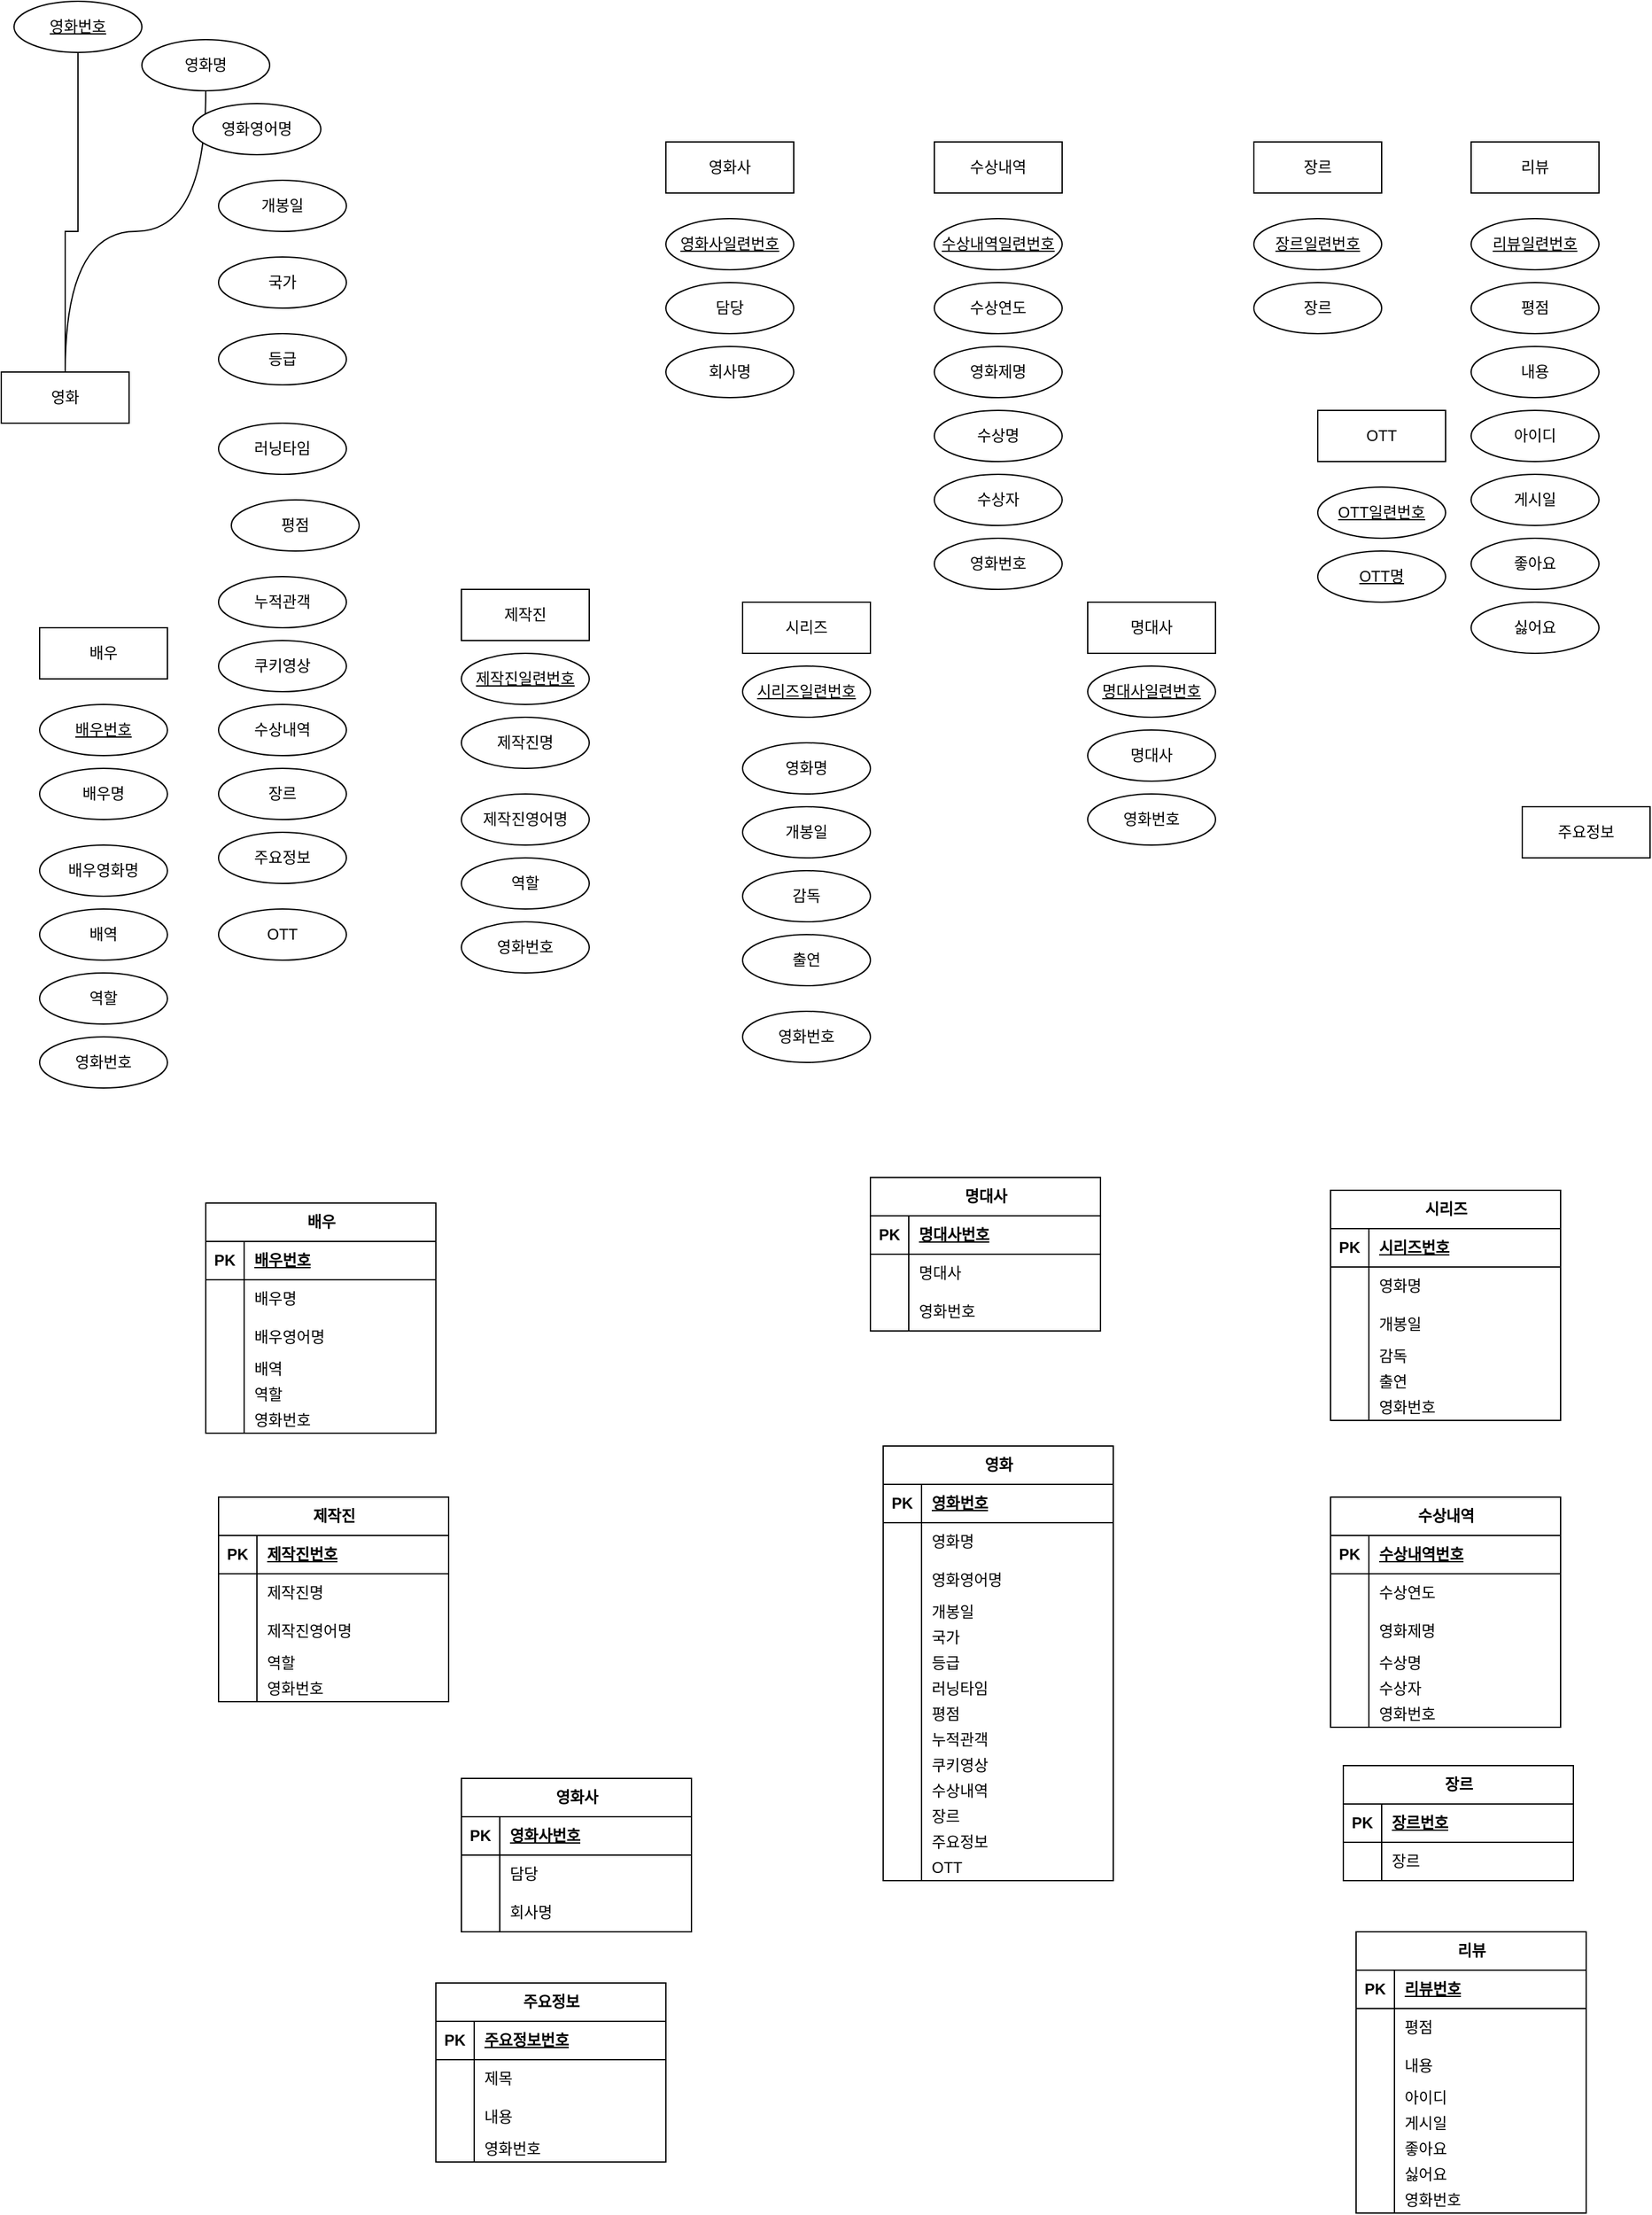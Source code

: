<mxfile version="21.7.2" type="device">
  <diagram id="R2lEEEUBdFMjLlhIrx00" name="Page-1">
    <mxGraphModel dx="2868" dy="1516" grid="1" gridSize="10" guides="1" tooltips="1" connect="1" arrows="1" fold="1" page="1" pageScale="1" pageWidth="850" pageHeight="1100" math="0" shadow="0" extFonts="Permanent Marker^https://fonts.googleapis.com/css?family=Permanent+Marker">
      <root>
        <mxCell id="0" />
        <mxCell id="1" parent="0" />
        <mxCell id="uDYEnaDEnRkWUq76-g8j-29" style="edgeStyle=orthogonalEdgeStyle;orthogonalLoop=1;jettySize=auto;html=1;exitX=0.5;exitY=0;exitDx=0;exitDy=0;entryX=0.5;entryY=1;entryDx=0;entryDy=0;endArrow=none;endFill=0;rounded=0;" edge="1" parent="1" source="uDYEnaDEnRkWUq76-g8j-1" target="uDYEnaDEnRkWUq76-g8j-12">
          <mxGeometry relative="1" as="geometry">
            <Array as="points">
              <mxPoint x="90" y="240" />
              <mxPoint x="100" y="240" />
            </Array>
          </mxGeometry>
        </mxCell>
        <mxCell id="uDYEnaDEnRkWUq76-g8j-31" style="edgeStyle=orthogonalEdgeStyle;orthogonalLoop=1;jettySize=auto;html=1;exitX=0.5;exitY=0;exitDx=0;exitDy=0;entryX=0.5;entryY=1;entryDx=0;entryDy=0;curved=1;endArrow=none;endFill=0;" edge="1" parent="1" source="uDYEnaDEnRkWUq76-g8j-1" target="uDYEnaDEnRkWUq76-g8j-13">
          <mxGeometry relative="1" as="geometry" />
        </mxCell>
        <mxCell id="uDYEnaDEnRkWUq76-g8j-1" value="영화" style="whiteSpace=wrap;html=1;align=center;" vertex="1" parent="1">
          <mxGeometry x="40" y="350" width="100" height="40" as="geometry" />
        </mxCell>
        <mxCell id="uDYEnaDEnRkWUq76-g8j-2" value="배우" style="whiteSpace=wrap;html=1;align=center;" vertex="1" parent="1">
          <mxGeometry x="70" y="550" width="100" height="40" as="geometry" />
        </mxCell>
        <mxCell id="uDYEnaDEnRkWUq76-g8j-3" value="제작진" style="whiteSpace=wrap;html=1;align=center;" vertex="1" parent="1">
          <mxGeometry x="400" y="520" width="100" height="40" as="geometry" />
        </mxCell>
        <mxCell id="uDYEnaDEnRkWUq76-g8j-4" value="영화사" style="whiteSpace=wrap;html=1;align=center;" vertex="1" parent="1">
          <mxGeometry x="560" y="170" width="100" height="40" as="geometry" />
        </mxCell>
        <mxCell id="uDYEnaDEnRkWUq76-g8j-5" value="시리즈" style="whiteSpace=wrap;html=1;align=center;" vertex="1" parent="1">
          <mxGeometry x="620" y="530" width="100" height="40" as="geometry" />
        </mxCell>
        <mxCell id="uDYEnaDEnRkWUq76-g8j-6" value="수상내역" style="whiteSpace=wrap;html=1;align=center;" vertex="1" parent="1">
          <mxGeometry x="770" y="170" width="100" height="40" as="geometry" />
        </mxCell>
        <mxCell id="uDYEnaDEnRkWUq76-g8j-7" value="명대사" style="whiteSpace=wrap;html=1;align=center;" vertex="1" parent="1">
          <mxGeometry x="890" y="530" width="100" height="40" as="geometry" />
        </mxCell>
        <mxCell id="uDYEnaDEnRkWUq76-g8j-8" value="장르" style="whiteSpace=wrap;html=1;align=center;" vertex="1" parent="1">
          <mxGeometry x="1020" y="170" width="100" height="40" as="geometry" />
        </mxCell>
        <mxCell id="uDYEnaDEnRkWUq76-g8j-9" value="OTT" style="whiteSpace=wrap;html=1;align=center;" vertex="1" parent="1">
          <mxGeometry x="1070" y="380" width="100" height="40" as="geometry" />
        </mxCell>
        <mxCell id="uDYEnaDEnRkWUq76-g8j-10" value="리뷰" style="whiteSpace=wrap;html=1;align=center;" vertex="1" parent="1">
          <mxGeometry x="1190" y="170" width="100" height="40" as="geometry" />
        </mxCell>
        <mxCell id="uDYEnaDEnRkWUq76-g8j-11" value="주요정보" style="whiteSpace=wrap;html=1;align=center;" vertex="1" parent="1">
          <mxGeometry x="1230" y="690" width="100" height="40" as="geometry" />
        </mxCell>
        <mxCell id="uDYEnaDEnRkWUq76-g8j-12" value="영화번호" style="ellipse;whiteSpace=wrap;html=1;align=center;fontStyle=4;" vertex="1" parent="1">
          <mxGeometry x="50" y="60" width="100" height="40" as="geometry" />
        </mxCell>
        <mxCell id="uDYEnaDEnRkWUq76-g8j-13" value="영화명" style="ellipse;whiteSpace=wrap;html=1;align=center;" vertex="1" parent="1">
          <mxGeometry x="150" y="90" width="100" height="40" as="geometry" />
        </mxCell>
        <mxCell id="uDYEnaDEnRkWUq76-g8j-15" value="영화영어명" style="ellipse;whiteSpace=wrap;html=1;align=center;" vertex="1" parent="1">
          <mxGeometry x="190" y="140" width="100" height="40" as="geometry" />
        </mxCell>
        <mxCell id="uDYEnaDEnRkWUq76-g8j-16" value="개봉일" style="ellipse;whiteSpace=wrap;html=1;align=center;" vertex="1" parent="1">
          <mxGeometry x="210" y="200" width="100" height="40" as="geometry" />
        </mxCell>
        <mxCell id="uDYEnaDEnRkWUq76-g8j-17" value="국가" style="ellipse;whiteSpace=wrap;html=1;align=center;" vertex="1" parent="1">
          <mxGeometry x="210" y="260" width="100" height="40" as="geometry" />
        </mxCell>
        <mxCell id="uDYEnaDEnRkWUq76-g8j-18" value="쿠키영상" style="ellipse;whiteSpace=wrap;html=1;align=center;" vertex="1" parent="1">
          <mxGeometry x="210" y="560" width="100" height="40" as="geometry" />
        </mxCell>
        <mxCell id="uDYEnaDEnRkWUq76-g8j-19" value="등급" style="ellipse;whiteSpace=wrap;html=1;align=center;" vertex="1" parent="1">
          <mxGeometry x="210" y="320" width="100" height="40" as="geometry" />
        </mxCell>
        <mxCell id="uDYEnaDEnRkWUq76-g8j-20" value="러닝타임" style="ellipse;whiteSpace=wrap;html=1;align=center;" vertex="1" parent="1">
          <mxGeometry x="210" y="390" width="100" height="40" as="geometry" />
        </mxCell>
        <mxCell id="uDYEnaDEnRkWUq76-g8j-21" value="평점" style="ellipse;whiteSpace=wrap;html=1;align=center;" vertex="1" parent="1">
          <mxGeometry x="220" y="450" width="100" height="40" as="geometry" />
        </mxCell>
        <mxCell id="uDYEnaDEnRkWUq76-g8j-22" value="누적관객" style="ellipse;whiteSpace=wrap;html=1;align=center;" vertex="1" parent="1">
          <mxGeometry x="210" y="510" width="100" height="40" as="geometry" />
        </mxCell>
        <mxCell id="uDYEnaDEnRkWUq76-g8j-24" value="수상내역" style="ellipse;whiteSpace=wrap;html=1;align=center;" vertex="1" parent="1">
          <mxGeometry x="210" y="610" width="100" height="40" as="geometry" />
        </mxCell>
        <mxCell id="uDYEnaDEnRkWUq76-g8j-25" value="장르" style="ellipse;whiteSpace=wrap;html=1;align=center;" vertex="1" parent="1">
          <mxGeometry x="210" y="660" width="100" height="40" as="geometry" />
        </mxCell>
        <mxCell id="uDYEnaDEnRkWUq76-g8j-26" value="주요정보" style="ellipse;whiteSpace=wrap;html=1;align=center;" vertex="1" parent="1">
          <mxGeometry x="210" y="710" width="100" height="40" as="geometry" />
        </mxCell>
        <mxCell id="uDYEnaDEnRkWUq76-g8j-27" value="OTT" style="ellipse;whiteSpace=wrap;html=1;align=center;" vertex="1" parent="1">
          <mxGeometry x="210" y="770" width="100" height="40" as="geometry" />
        </mxCell>
        <mxCell id="uDYEnaDEnRkWUq76-g8j-36" value="배우명" style="ellipse;whiteSpace=wrap;html=1;align=center;" vertex="1" parent="1">
          <mxGeometry x="70" y="660" width="100" height="40" as="geometry" />
        </mxCell>
        <mxCell id="uDYEnaDEnRkWUq76-g8j-37" value="배우영화명" style="ellipse;whiteSpace=wrap;html=1;align=center;" vertex="1" parent="1">
          <mxGeometry x="70" y="720" width="100" height="40" as="geometry" />
        </mxCell>
        <mxCell id="uDYEnaDEnRkWUq76-g8j-38" value="배역" style="ellipse;whiteSpace=wrap;html=1;align=center;" vertex="1" parent="1">
          <mxGeometry x="70" y="770" width="100" height="40" as="geometry" />
        </mxCell>
        <mxCell id="uDYEnaDEnRkWUq76-g8j-39" value="역할" style="ellipse;whiteSpace=wrap;html=1;align=center;" vertex="1" parent="1">
          <mxGeometry x="70" y="820" width="100" height="40" as="geometry" />
        </mxCell>
        <mxCell id="uDYEnaDEnRkWUq76-g8j-40" value="영화번호" style="ellipse;whiteSpace=wrap;html=1;align=center;" vertex="1" parent="1">
          <mxGeometry x="70" y="870" width="100" height="40" as="geometry" />
        </mxCell>
        <mxCell id="uDYEnaDEnRkWUq76-g8j-41" value="배우번호" style="ellipse;whiteSpace=wrap;html=1;align=center;fontStyle=4;" vertex="1" parent="1">
          <mxGeometry x="70" y="610" width="100" height="40" as="geometry" />
        </mxCell>
        <mxCell id="uDYEnaDEnRkWUq76-g8j-42" value="제작진일련번호" style="ellipse;whiteSpace=wrap;html=1;align=center;fontStyle=4;" vertex="1" parent="1">
          <mxGeometry x="400" y="570" width="100" height="40" as="geometry" />
        </mxCell>
        <mxCell id="uDYEnaDEnRkWUq76-g8j-43" value="제작진명" style="ellipse;whiteSpace=wrap;html=1;align=center;" vertex="1" parent="1">
          <mxGeometry x="400" y="620" width="100" height="40" as="geometry" />
        </mxCell>
        <mxCell id="uDYEnaDEnRkWUq76-g8j-44" value="제작진영어명" style="ellipse;whiteSpace=wrap;html=1;align=center;" vertex="1" parent="1">
          <mxGeometry x="400" y="680" width="100" height="40" as="geometry" />
        </mxCell>
        <mxCell id="uDYEnaDEnRkWUq76-g8j-45" value="역할" style="ellipse;whiteSpace=wrap;html=1;align=center;" vertex="1" parent="1">
          <mxGeometry x="400" y="730" width="100" height="40" as="geometry" />
        </mxCell>
        <mxCell id="uDYEnaDEnRkWUq76-g8j-46" value="영화번호" style="ellipse;whiteSpace=wrap;html=1;align=center;" vertex="1" parent="1">
          <mxGeometry x="400" y="780" width="100" height="40" as="geometry" />
        </mxCell>
        <mxCell id="uDYEnaDEnRkWUq76-g8j-47" value="영화사일련번호" style="ellipse;whiteSpace=wrap;html=1;align=center;fontStyle=4;" vertex="1" parent="1">
          <mxGeometry x="560" y="230" width="100" height="40" as="geometry" />
        </mxCell>
        <mxCell id="uDYEnaDEnRkWUq76-g8j-48" value="담당" style="ellipse;whiteSpace=wrap;html=1;align=center;" vertex="1" parent="1">
          <mxGeometry x="560" y="280" width="100" height="40" as="geometry" />
        </mxCell>
        <mxCell id="uDYEnaDEnRkWUq76-g8j-49" value="회사명" style="ellipse;whiteSpace=wrap;html=1;align=center;" vertex="1" parent="1">
          <mxGeometry x="560" y="330" width="100" height="40" as="geometry" />
        </mxCell>
        <mxCell id="uDYEnaDEnRkWUq76-g8j-51" value="시리즈일련번호" style="ellipse;whiteSpace=wrap;html=1;align=center;fontStyle=4;" vertex="1" parent="1">
          <mxGeometry x="620" y="580" width="100" height="40" as="geometry" />
        </mxCell>
        <mxCell id="uDYEnaDEnRkWUq76-g8j-52" value="영화명" style="ellipse;whiteSpace=wrap;html=1;align=center;" vertex="1" parent="1">
          <mxGeometry x="620" y="640" width="100" height="40" as="geometry" />
        </mxCell>
        <mxCell id="uDYEnaDEnRkWUq76-g8j-53" value="개봉일" style="ellipse;whiteSpace=wrap;html=1;align=center;" vertex="1" parent="1">
          <mxGeometry x="620" y="690" width="100" height="40" as="geometry" />
        </mxCell>
        <mxCell id="uDYEnaDEnRkWUq76-g8j-54" value="감독" style="ellipse;whiteSpace=wrap;html=1;align=center;" vertex="1" parent="1">
          <mxGeometry x="620" y="740" width="100" height="40" as="geometry" />
        </mxCell>
        <mxCell id="uDYEnaDEnRkWUq76-g8j-55" value="출연" style="ellipse;whiteSpace=wrap;html=1;align=center;" vertex="1" parent="1">
          <mxGeometry x="620" y="790" width="100" height="40" as="geometry" />
        </mxCell>
        <mxCell id="uDYEnaDEnRkWUq76-g8j-56" value="영화번호" style="ellipse;whiteSpace=wrap;html=1;align=center;" vertex="1" parent="1">
          <mxGeometry x="620" y="850" width="100" height="40" as="geometry" />
        </mxCell>
        <mxCell id="uDYEnaDEnRkWUq76-g8j-57" value="수상내역일련번호" style="ellipse;whiteSpace=wrap;html=1;align=center;fontStyle=4;" vertex="1" parent="1">
          <mxGeometry x="770" y="230" width="100" height="40" as="geometry" />
        </mxCell>
        <mxCell id="uDYEnaDEnRkWUq76-g8j-58" value="수상연도" style="ellipse;whiteSpace=wrap;html=1;align=center;" vertex="1" parent="1">
          <mxGeometry x="770" y="280" width="100" height="40" as="geometry" />
        </mxCell>
        <mxCell id="uDYEnaDEnRkWUq76-g8j-59" value="영화제명" style="ellipse;whiteSpace=wrap;html=1;align=center;" vertex="1" parent="1">
          <mxGeometry x="770" y="330" width="100" height="40" as="geometry" />
        </mxCell>
        <mxCell id="uDYEnaDEnRkWUq76-g8j-60" value="수상명" style="ellipse;whiteSpace=wrap;html=1;align=center;" vertex="1" parent="1">
          <mxGeometry x="770" y="380" width="100" height="40" as="geometry" />
        </mxCell>
        <mxCell id="uDYEnaDEnRkWUq76-g8j-61" value="수상자" style="ellipse;whiteSpace=wrap;html=1;align=center;" vertex="1" parent="1">
          <mxGeometry x="770" y="430" width="100" height="40" as="geometry" />
        </mxCell>
        <mxCell id="uDYEnaDEnRkWUq76-g8j-62" value="영화번호" style="ellipse;whiteSpace=wrap;html=1;align=center;" vertex="1" parent="1">
          <mxGeometry x="770" y="480" width="100" height="40" as="geometry" />
        </mxCell>
        <mxCell id="uDYEnaDEnRkWUq76-g8j-63" value="명대사일련번호" style="ellipse;whiteSpace=wrap;html=1;align=center;fontStyle=4;" vertex="1" parent="1">
          <mxGeometry x="890" y="580" width="100" height="40" as="geometry" />
        </mxCell>
        <mxCell id="uDYEnaDEnRkWUq76-g8j-64" value="명대사" style="ellipse;whiteSpace=wrap;html=1;align=center;" vertex="1" parent="1">
          <mxGeometry x="890" y="630" width="100" height="40" as="geometry" />
        </mxCell>
        <mxCell id="uDYEnaDEnRkWUq76-g8j-65" value="영화번호" style="ellipse;whiteSpace=wrap;html=1;align=center;" vertex="1" parent="1">
          <mxGeometry x="890" y="680" width="100" height="40" as="geometry" />
        </mxCell>
        <mxCell id="uDYEnaDEnRkWUq76-g8j-66" value="장르일련번호" style="ellipse;whiteSpace=wrap;html=1;align=center;fontStyle=4;" vertex="1" parent="1">
          <mxGeometry x="1020" y="230" width="100" height="40" as="geometry" />
        </mxCell>
        <mxCell id="uDYEnaDEnRkWUq76-g8j-67" value="장르" style="ellipse;whiteSpace=wrap;html=1;align=center;" vertex="1" parent="1">
          <mxGeometry x="1020" y="280" width="100" height="40" as="geometry" />
        </mxCell>
        <mxCell id="uDYEnaDEnRkWUq76-g8j-68" value="OTT일련번호" style="ellipse;whiteSpace=wrap;html=1;align=center;fontStyle=4;" vertex="1" parent="1">
          <mxGeometry x="1070" y="440" width="100" height="40" as="geometry" />
        </mxCell>
        <mxCell id="uDYEnaDEnRkWUq76-g8j-69" value="OTT명" style="ellipse;whiteSpace=wrap;html=1;align=center;fontStyle=4;" vertex="1" parent="1">
          <mxGeometry x="1070" y="490" width="100" height="40" as="geometry" />
        </mxCell>
        <mxCell id="uDYEnaDEnRkWUq76-g8j-71" value="리뷰일련번호" style="ellipse;whiteSpace=wrap;html=1;align=center;fontStyle=4;" vertex="1" parent="1">
          <mxGeometry x="1190" y="230" width="100" height="40" as="geometry" />
        </mxCell>
        <mxCell id="uDYEnaDEnRkWUq76-g8j-72" value="평점" style="ellipse;whiteSpace=wrap;html=1;align=center;" vertex="1" parent="1">
          <mxGeometry x="1190" y="280" width="100" height="40" as="geometry" />
        </mxCell>
        <mxCell id="uDYEnaDEnRkWUq76-g8j-73" value="내용" style="ellipse;whiteSpace=wrap;html=1;align=center;" vertex="1" parent="1">
          <mxGeometry x="1190" y="330" width="100" height="40" as="geometry" />
        </mxCell>
        <mxCell id="uDYEnaDEnRkWUq76-g8j-74" value="아이디" style="ellipse;whiteSpace=wrap;html=1;align=center;" vertex="1" parent="1">
          <mxGeometry x="1190" y="380" width="100" height="40" as="geometry" />
        </mxCell>
        <mxCell id="uDYEnaDEnRkWUq76-g8j-75" value="게시일" style="ellipse;whiteSpace=wrap;html=1;align=center;" vertex="1" parent="1">
          <mxGeometry x="1190" y="430" width="100" height="40" as="geometry" />
        </mxCell>
        <mxCell id="uDYEnaDEnRkWUq76-g8j-76" value="좋아요" style="ellipse;whiteSpace=wrap;html=1;align=center;" vertex="1" parent="1">
          <mxGeometry x="1190" y="480" width="100" height="40" as="geometry" />
        </mxCell>
        <mxCell id="uDYEnaDEnRkWUq76-g8j-77" value="싫어요" style="ellipse;whiteSpace=wrap;html=1;align=center;" vertex="1" parent="1">
          <mxGeometry x="1190" y="530" width="100" height="40" as="geometry" />
        </mxCell>
        <mxCell id="uDYEnaDEnRkWUq76-g8j-78" value="영화" style="shape=table;startSize=30;container=1;collapsible=1;childLayout=tableLayout;fixedRows=1;rowLines=0;fontStyle=1;align=center;resizeLast=1;html=1;" vertex="1" parent="1">
          <mxGeometry x="730" y="1190" width="180" height="340" as="geometry" />
        </mxCell>
        <mxCell id="uDYEnaDEnRkWUq76-g8j-79" value="" style="shape=tableRow;horizontal=0;startSize=0;swimlaneHead=0;swimlaneBody=0;fillColor=none;collapsible=0;dropTarget=0;points=[[0,0.5],[1,0.5]];portConstraint=eastwest;top=0;left=0;right=0;bottom=1;" vertex="1" parent="uDYEnaDEnRkWUq76-g8j-78">
          <mxGeometry y="30" width="180" height="30" as="geometry" />
        </mxCell>
        <mxCell id="uDYEnaDEnRkWUq76-g8j-80" value="PK" style="shape=partialRectangle;connectable=0;fillColor=none;top=0;left=0;bottom=0;right=0;fontStyle=1;overflow=hidden;whiteSpace=wrap;html=1;" vertex="1" parent="uDYEnaDEnRkWUq76-g8j-79">
          <mxGeometry width="30" height="30" as="geometry">
            <mxRectangle width="30" height="30" as="alternateBounds" />
          </mxGeometry>
        </mxCell>
        <mxCell id="uDYEnaDEnRkWUq76-g8j-81" value="영화번호" style="shape=partialRectangle;connectable=0;fillColor=none;top=0;left=0;bottom=0;right=0;align=left;spacingLeft=6;fontStyle=5;overflow=hidden;whiteSpace=wrap;html=1;" vertex="1" parent="uDYEnaDEnRkWUq76-g8j-79">
          <mxGeometry x="30" width="150" height="30" as="geometry">
            <mxRectangle width="150" height="30" as="alternateBounds" />
          </mxGeometry>
        </mxCell>
        <mxCell id="uDYEnaDEnRkWUq76-g8j-82" value="" style="shape=tableRow;horizontal=0;startSize=0;swimlaneHead=0;swimlaneBody=0;fillColor=none;collapsible=0;dropTarget=0;points=[[0,0.5],[1,0.5]];portConstraint=eastwest;top=0;left=0;right=0;bottom=0;" vertex="1" parent="uDYEnaDEnRkWUq76-g8j-78">
          <mxGeometry y="60" width="180" height="30" as="geometry" />
        </mxCell>
        <mxCell id="uDYEnaDEnRkWUq76-g8j-83" value="" style="shape=partialRectangle;connectable=0;fillColor=none;top=0;left=0;bottom=0;right=0;editable=1;overflow=hidden;whiteSpace=wrap;html=1;" vertex="1" parent="uDYEnaDEnRkWUq76-g8j-82">
          <mxGeometry width="30" height="30" as="geometry">
            <mxRectangle width="30" height="30" as="alternateBounds" />
          </mxGeometry>
        </mxCell>
        <mxCell id="uDYEnaDEnRkWUq76-g8j-84" value="영화명" style="shape=partialRectangle;connectable=0;fillColor=none;top=0;left=0;bottom=0;right=0;align=left;spacingLeft=6;overflow=hidden;whiteSpace=wrap;html=1;" vertex="1" parent="uDYEnaDEnRkWUq76-g8j-82">
          <mxGeometry x="30" width="150" height="30" as="geometry">
            <mxRectangle width="150" height="30" as="alternateBounds" />
          </mxGeometry>
        </mxCell>
        <mxCell id="uDYEnaDEnRkWUq76-g8j-85" value="" style="shape=tableRow;horizontal=0;startSize=0;swimlaneHead=0;swimlaneBody=0;fillColor=none;collapsible=0;dropTarget=0;points=[[0,0.5],[1,0.5]];portConstraint=eastwest;top=0;left=0;right=0;bottom=0;" vertex="1" parent="uDYEnaDEnRkWUq76-g8j-78">
          <mxGeometry y="90" width="180" height="30" as="geometry" />
        </mxCell>
        <mxCell id="uDYEnaDEnRkWUq76-g8j-86" value="" style="shape=partialRectangle;connectable=0;fillColor=none;top=0;left=0;bottom=0;right=0;editable=1;overflow=hidden;whiteSpace=wrap;html=1;" vertex="1" parent="uDYEnaDEnRkWUq76-g8j-85">
          <mxGeometry width="30" height="30" as="geometry">
            <mxRectangle width="30" height="30" as="alternateBounds" />
          </mxGeometry>
        </mxCell>
        <mxCell id="uDYEnaDEnRkWUq76-g8j-87" value="영화영어명" style="shape=partialRectangle;connectable=0;fillColor=none;top=0;left=0;bottom=0;right=0;align=left;spacingLeft=6;overflow=hidden;whiteSpace=wrap;html=1;" vertex="1" parent="uDYEnaDEnRkWUq76-g8j-85">
          <mxGeometry x="30" width="150" height="30" as="geometry">
            <mxRectangle width="150" height="30" as="alternateBounds" />
          </mxGeometry>
        </mxCell>
        <mxCell id="uDYEnaDEnRkWUq76-g8j-88" value="" style="shape=tableRow;horizontal=0;startSize=0;swimlaneHead=0;swimlaneBody=0;fillColor=none;collapsible=0;dropTarget=0;points=[[0,0.5],[1,0.5]];portConstraint=eastwest;top=0;left=0;right=0;bottom=0;" vertex="1" parent="uDYEnaDEnRkWUq76-g8j-78">
          <mxGeometry y="120" width="180" height="20" as="geometry" />
        </mxCell>
        <mxCell id="uDYEnaDEnRkWUq76-g8j-89" value="" style="shape=partialRectangle;connectable=0;fillColor=none;top=0;left=0;bottom=0;right=0;editable=1;overflow=hidden;whiteSpace=wrap;html=1;" vertex="1" parent="uDYEnaDEnRkWUq76-g8j-88">
          <mxGeometry width="30" height="20" as="geometry">
            <mxRectangle width="30" height="20" as="alternateBounds" />
          </mxGeometry>
        </mxCell>
        <mxCell id="uDYEnaDEnRkWUq76-g8j-90" value="개봉일" style="shape=partialRectangle;connectable=0;fillColor=none;top=0;left=0;bottom=0;right=0;align=left;spacingLeft=6;overflow=hidden;whiteSpace=wrap;html=1;" vertex="1" parent="uDYEnaDEnRkWUq76-g8j-88">
          <mxGeometry x="30" width="150" height="20" as="geometry">
            <mxRectangle width="150" height="20" as="alternateBounds" />
          </mxGeometry>
        </mxCell>
        <mxCell id="uDYEnaDEnRkWUq76-g8j-96" value="" style="shape=tableRow;horizontal=0;startSize=0;swimlaneHead=0;swimlaneBody=0;fillColor=none;collapsible=0;dropTarget=0;points=[[0,0.5],[1,0.5]];portConstraint=eastwest;top=0;left=0;right=0;bottom=0;" vertex="1" parent="uDYEnaDEnRkWUq76-g8j-78">
          <mxGeometry y="140" width="180" height="20" as="geometry" />
        </mxCell>
        <mxCell id="uDYEnaDEnRkWUq76-g8j-97" value="" style="shape=partialRectangle;connectable=0;fillColor=none;top=0;left=0;bottom=0;right=0;editable=1;overflow=hidden;whiteSpace=wrap;html=1;" vertex="1" parent="uDYEnaDEnRkWUq76-g8j-96">
          <mxGeometry width="30" height="20" as="geometry">
            <mxRectangle width="30" height="20" as="alternateBounds" />
          </mxGeometry>
        </mxCell>
        <mxCell id="uDYEnaDEnRkWUq76-g8j-98" value="국가" style="shape=partialRectangle;connectable=0;fillColor=none;top=0;left=0;bottom=0;right=0;align=left;spacingLeft=6;overflow=hidden;whiteSpace=wrap;html=1;" vertex="1" parent="uDYEnaDEnRkWUq76-g8j-96">
          <mxGeometry x="30" width="150" height="20" as="geometry">
            <mxRectangle width="150" height="20" as="alternateBounds" />
          </mxGeometry>
        </mxCell>
        <mxCell id="uDYEnaDEnRkWUq76-g8j-99" value="" style="shape=tableRow;horizontal=0;startSize=0;swimlaneHead=0;swimlaneBody=0;fillColor=none;collapsible=0;dropTarget=0;points=[[0,0.5],[1,0.5]];portConstraint=eastwest;top=0;left=0;right=0;bottom=0;" vertex="1" parent="uDYEnaDEnRkWUq76-g8j-78">
          <mxGeometry y="160" width="180" height="20" as="geometry" />
        </mxCell>
        <mxCell id="uDYEnaDEnRkWUq76-g8j-100" value="" style="shape=partialRectangle;connectable=0;fillColor=none;top=0;left=0;bottom=0;right=0;editable=1;overflow=hidden;whiteSpace=wrap;html=1;" vertex="1" parent="uDYEnaDEnRkWUq76-g8j-99">
          <mxGeometry width="30" height="20" as="geometry">
            <mxRectangle width="30" height="20" as="alternateBounds" />
          </mxGeometry>
        </mxCell>
        <mxCell id="uDYEnaDEnRkWUq76-g8j-101" value="등급" style="shape=partialRectangle;connectable=0;fillColor=none;top=0;left=0;bottom=0;right=0;align=left;spacingLeft=6;overflow=hidden;whiteSpace=wrap;html=1;" vertex="1" parent="uDYEnaDEnRkWUq76-g8j-99">
          <mxGeometry x="30" width="150" height="20" as="geometry">
            <mxRectangle width="150" height="20" as="alternateBounds" />
          </mxGeometry>
        </mxCell>
        <mxCell id="uDYEnaDEnRkWUq76-g8j-102" value="" style="shape=tableRow;horizontal=0;startSize=0;swimlaneHead=0;swimlaneBody=0;fillColor=none;collapsible=0;dropTarget=0;points=[[0,0.5],[1,0.5]];portConstraint=eastwest;top=0;left=0;right=0;bottom=0;" vertex="1" parent="uDYEnaDEnRkWUq76-g8j-78">
          <mxGeometry y="180" width="180" height="20" as="geometry" />
        </mxCell>
        <mxCell id="uDYEnaDEnRkWUq76-g8j-103" value="" style="shape=partialRectangle;connectable=0;fillColor=none;top=0;left=0;bottom=0;right=0;editable=1;overflow=hidden;whiteSpace=wrap;html=1;" vertex="1" parent="uDYEnaDEnRkWUq76-g8j-102">
          <mxGeometry width="30" height="20" as="geometry">
            <mxRectangle width="30" height="20" as="alternateBounds" />
          </mxGeometry>
        </mxCell>
        <mxCell id="uDYEnaDEnRkWUq76-g8j-104" value="러닝타임" style="shape=partialRectangle;connectable=0;fillColor=none;top=0;left=0;bottom=0;right=0;align=left;spacingLeft=6;overflow=hidden;whiteSpace=wrap;html=1;" vertex="1" parent="uDYEnaDEnRkWUq76-g8j-102">
          <mxGeometry x="30" width="150" height="20" as="geometry">
            <mxRectangle width="150" height="20" as="alternateBounds" />
          </mxGeometry>
        </mxCell>
        <mxCell id="uDYEnaDEnRkWUq76-g8j-105" value="" style="shape=tableRow;horizontal=0;startSize=0;swimlaneHead=0;swimlaneBody=0;fillColor=none;collapsible=0;dropTarget=0;points=[[0,0.5],[1,0.5]];portConstraint=eastwest;top=0;left=0;right=0;bottom=0;" vertex="1" parent="uDYEnaDEnRkWUq76-g8j-78">
          <mxGeometry y="200" width="180" height="20" as="geometry" />
        </mxCell>
        <mxCell id="uDYEnaDEnRkWUq76-g8j-106" value="" style="shape=partialRectangle;connectable=0;fillColor=none;top=0;left=0;bottom=0;right=0;editable=1;overflow=hidden;whiteSpace=wrap;html=1;" vertex="1" parent="uDYEnaDEnRkWUq76-g8j-105">
          <mxGeometry width="30" height="20" as="geometry">
            <mxRectangle width="30" height="20" as="alternateBounds" />
          </mxGeometry>
        </mxCell>
        <mxCell id="uDYEnaDEnRkWUq76-g8j-107" value="평점" style="shape=partialRectangle;connectable=0;fillColor=none;top=0;left=0;bottom=0;right=0;align=left;spacingLeft=6;overflow=hidden;whiteSpace=wrap;html=1;" vertex="1" parent="uDYEnaDEnRkWUq76-g8j-105">
          <mxGeometry x="30" width="150" height="20" as="geometry">
            <mxRectangle width="150" height="20" as="alternateBounds" />
          </mxGeometry>
        </mxCell>
        <mxCell id="uDYEnaDEnRkWUq76-g8j-108" value="" style="shape=tableRow;horizontal=0;startSize=0;swimlaneHead=0;swimlaneBody=0;fillColor=none;collapsible=0;dropTarget=0;points=[[0,0.5],[1,0.5]];portConstraint=eastwest;top=0;left=0;right=0;bottom=0;" vertex="1" parent="uDYEnaDEnRkWUq76-g8j-78">
          <mxGeometry y="220" width="180" height="20" as="geometry" />
        </mxCell>
        <mxCell id="uDYEnaDEnRkWUq76-g8j-109" value="" style="shape=partialRectangle;connectable=0;fillColor=none;top=0;left=0;bottom=0;right=0;editable=1;overflow=hidden;whiteSpace=wrap;html=1;" vertex="1" parent="uDYEnaDEnRkWUq76-g8j-108">
          <mxGeometry width="30" height="20" as="geometry">
            <mxRectangle width="30" height="20" as="alternateBounds" />
          </mxGeometry>
        </mxCell>
        <mxCell id="uDYEnaDEnRkWUq76-g8j-110" value="누적관객" style="shape=partialRectangle;connectable=0;fillColor=none;top=0;left=0;bottom=0;right=0;align=left;spacingLeft=6;overflow=hidden;whiteSpace=wrap;html=1;" vertex="1" parent="uDYEnaDEnRkWUq76-g8j-108">
          <mxGeometry x="30" width="150" height="20" as="geometry">
            <mxRectangle width="150" height="20" as="alternateBounds" />
          </mxGeometry>
        </mxCell>
        <mxCell id="uDYEnaDEnRkWUq76-g8j-154" value="" style="shape=tableRow;horizontal=0;startSize=0;swimlaneHead=0;swimlaneBody=0;fillColor=none;collapsible=0;dropTarget=0;points=[[0,0.5],[1,0.5]];portConstraint=eastwest;top=0;left=0;right=0;bottom=0;" vertex="1" parent="uDYEnaDEnRkWUq76-g8j-78">
          <mxGeometry y="240" width="180" height="20" as="geometry" />
        </mxCell>
        <mxCell id="uDYEnaDEnRkWUq76-g8j-155" value="" style="shape=partialRectangle;connectable=0;fillColor=none;top=0;left=0;bottom=0;right=0;editable=1;overflow=hidden;whiteSpace=wrap;html=1;" vertex="1" parent="uDYEnaDEnRkWUq76-g8j-154">
          <mxGeometry width="30" height="20" as="geometry">
            <mxRectangle width="30" height="20" as="alternateBounds" />
          </mxGeometry>
        </mxCell>
        <mxCell id="uDYEnaDEnRkWUq76-g8j-156" value="쿠키영상" style="shape=partialRectangle;connectable=0;fillColor=none;top=0;left=0;bottom=0;right=0;align=left;spacingLeft=6;overflow=hidden;whiteSpace=wrap;html=1;" vertex="1" parent="uDYEnaDEnRkWUq76-g8j-154">
          <mxGeometry x="30" width="150" height="20" as="geometry">
            <mxRectangle width="150" height="20" as="alternateBounds" />
          </mxGeometry>
        </mxCell>
        <mxCell id="uDYEnaDEnRkWUq76-g8j-111" value="" style="shape=tableRow;horizontal=0;startSize=0;swimlaneHead=0;swimlaneBody=0;fillColor=none;collapsible=0;dropTarget=0;points=[[0,0.5],[1,0.5]];portConstraint=eastwest;top=0;left=0;right=0;bottom=0;" vertex="1" parent="uDYEnaDEnRkWUq76-g8j-78">
          <mxGeometry y="260" width="180" height="20" as="geometry" />
        </mxCell>
        <mxCell id="uDYEnaDEnRkWUq76-g8j-112" value="" style="shape=partialRectangle;connectable=0;fillColor=none;top=0;left=0;bottom=0;right=0;editable=1;overflow=hidden;whiteSpace=wrap;html=1;" vertex="1" parent="uDYEnaDEnRkWUq76-g8j-111">
          <mxGeometry width="30" height="20" as="geometry">
            <mxRectangle width="30" height="20" as="alternateBounds" />
          </mxGeometry>
        </mxCell>
        <mxCell id="uDYEnaDEnRkWUq76-g8j-113" value="수상내역" style="shape=partialRectangle;connectable=0;fillColor=none;top=0;left=0;bottom=0;right=0;align=left;spacingLeft=6;overflow=hidden;whiteSpace=wrap;html=1;" vertex="1" parent="uDYEnaDEnRkWUq76-g8j-111">
          <mxGeometry x="30" width="150" height="20" as="geometry">
            <mxRectangle width="150" height="20" as="alternateBounds" />
          </mxGeometry>
        </mxCell>
        <mxCell id="uDYEnaDEnRkWUq76-g8j-133" value="" style="shape=tableRow;horizontal=0;startSize=0;swimlaneHead=0;swimlaneBody=0;fillColor=none;collapsible=0;dropTarget=0;points=[[0,0.5],[1,0.5]];portConstraint=eastwest;top=0;left=0;right=0;bottom=0;" vertex="1" parent="uDYEnaDEnRkWUq76-g8j-78">
          <mxGeometry y="280" width="180" height="20" as="geometry" />
        </mxCell>
        <mxCell id="uDYEnaDEnRkWUq76-g8j-134" value="" style="shape=partialRectangle;connectable=0;fillColor=none;top=0;left=0;bottom=0;right=0;editable=1;overflow=hidden;whiteSpace=wrap;html=1;" vertex="1" parent="uDYEnaDEnRkWUq76-g8j-133">
          <mxGeometry width="30" height="20" as="geometry">
            <mxRectangle width="30" height="20" as="alternateBounds" />
          </mxGeometry>
        </mxCell>
        <mxCell id="uDYEnaDEnRkWUq76-g8j-135" value="장르" style="shape=partialRectangle;connectable=0;fillColor=none;top=0;left=0;bottom=0;right=0;align=left;spacingLeft=6;overflow=hidden;whiteSpace=wrap;html=1;" vertex="1" parent="uDYEnaDEnRkWUq76-g8j-133">
          <mxGeometry x="30" width="150" height="20" as="geometry">
            <mxRectangle width="150" height="20" as="alternateBounds" />
          </mxGeometry>
        </mxCell>
        <mxCell id="uDYEnaDEnRkWUq76-g8j-139" value="" style="shape=tableRow;horizontal=0;startSize=0;swimlaneHead=0;swimlaneBody=0;fillColor=none;collapsible=0;dropTarget=0;points=[[0,0.5],[1,0.5]];portConstraint=eastwest;top=0;left=0;right=0;bottom=0;" vertex="1" parent="uDYEnaDEnRkWUq76-g8j-78">
          <mxGeometry y="300" width="180" height="20" as="geometry" />
        </mxCell>
        <mxCell id="uDYEnaDEnRkWUq76-g8j-140" value="" style="shape=partialRectangle;connectable=0;fillColor=none;top=0;left=0;bottom=0;right=0;editable=1;overflow=hidden;whiteSpace=wrap;html=1;" vertex="1" parent="uDYEnaDEnRkWUq76-g8j-139">
          <mxGeometry width="30" height="20" as="geometry">
            <mxRectangle width="30" height="20" as="alternateBounds" />
          </mxGeometry>
        </mxCell>
        <mxCell id="uDYEnaDEnRkWUq76-g8j-141" value="주요정보" style="shape=partialRectangle;connectable=0;fillColor=none;top=0;left=0;bottom=0;right=0;align=left;spacingLeft=6;overflow=hidden;whiteSpace=wrap;html=1;" vertex="1" parent="uDYEnaDEnRkWUq76-g8j-139">
          <mxGeometry x="30" width="150" height="20" as="geometry">
            <mxRectangle width="150" height="20" as="alternateBounds" />
          </mxGeometry>
        </mxCell>
        <mxCell id="uDYEnaDEnRkWUq76-g8j-142" value="" style="shape=tableRow;horizontal=0;startSize=0;swimlaneHead=0;swimlaneBody=0;fillColor=none;collapsible=0;dropTarget=0;points=[[0,0.5],[1,0.5]];portConstraint=eastwest;top=0;left=0;right=0;bottom=0;" vertex="1" parent="uDYEnaDEnRkWUq76-g8j-78">
          <mxGeometry y="320" width="180" height="20" as="geometry" />
        </mxCell>
        <mxCell id="uDYEnaDEnRkWUq76-g8j-143" value="" style="shape=partialRectangle;connectable=0;fillColor=none;top=0;left=0;bottom=0;right=0;editable=1;overflow=hidden;whiteSpace=wrap;html=1;" vertex="1" parent="uDYEnaDEnRkWUq76-g8j-142">
          <mxGeometry width="30" height="20" as="geometry">
            <mxRectangle width="30" height="20" as="alternateBounds" />
          </mxGeometry>
        </mxCell>
        <mxCell id="uDYEnaDEnRkWUq76-g8j-144" value="OTT" style="shape=partialRectangle;connectable=0;fillColor=none;top=0;left=0;bottom=0;right=0;align=left;spacingLeft=6;overflow=hidden;whiteSpace=wrap;html=1;" vertex="1" parent="uDYEnaDEnRkWUq76-g8j-142">
          <mxGeometry x="30" width="150" height="20" as="geometry">
            <mxRectangle width="150" height="20" as="alternateBounds" />
          </mxGeometry>
        </mxCell>
        <mxCell id="uDYEnaDEnRkWUq76-g8j-114" value="" style="shape=tableRow;horizontal=0;startSize=0;swimlaneHead=0;swimlaneBody=0;fillColor=none;collapsible=0;dropTarget=0;points=[[0,0.5],[1,0.5]];portConstraint=eastwest;top=0;left=0;right=0;bottom=0;" vertex="1" parent="1">
          <mxGeometry x="340" y="150" width="180" height="20" as="geometry" />
        </mxCell>
        <mxCell id="uDYEnaDEnRkWUq76-g8j-115" value="" style="shape=partialRectangle;connectable=0;fillColor=none;top=0;left=0;bottom=0;right=0;editable=1;overflow=hidden;whiteSpace=wrap;html=1;" vertex="1" parent="uDYEnaDEnRkWUq76-g8j-114">
          <mxGeometry width="30" height="20" as="geometry">
            <mxRectangle width="30" height="20" as="alternateBounds" />
          </mxGeometry>
        </mxCell>
        <mxCell id="uDYEnaDEnRkWUq76-g8j-117" value="" style="shape=tableRow;horizontal=0;startSize=0;swimlaneHead=0;swimlaneBody=0;fillColor=none;collapsible=0;dropTarget=0;points=[[0,0.5],[1,0.5]];portConstraint=eastwest;top=0;left=0;right=0;bottom=0;" vertex="1" parent="1">
          <mxGeometry x="340" y="170" width="180" height="20" as="geometry" />
        </mxCell>
        <mxCell id="uDYEnaDEnRkWUq76-g8j-118" value="" style="shape=partialRectangle;connectable=0;fillColor=none;top=0;left=0;bottom=0;right=0;editable=1;overflow=hidden;whiteSpace=wrap;html=1;" vertex="1" parent="uDYEnaDEnRkWUq76-g8j-117">
          <mxGeometry width="30" height="20" as="geometry">
            <mxRectangle width="30" height="20" as="alternateBounds" />
          </mxGeometry>
        </mxCell>
        <mxCell id="uDYEnaDEnRkWUq76-g8j-124" value="" style="shape=partialRectangle;connectable=0;fillColor=none;top=0;left=0;bottom=0;right=0;editable=1;overflow=hidden;whiteSpace=wrap;html=1;" vertex="1" parent="1">
          <mxGeometry x="340" y="170" width="30" height="20" as="geometry">
            <mxRectangle width="30" height="20" as="alternateBounds" />
          </mxGeometry>
        </mxCell>
        <mxCell id="uDYEnaDEnRkWUq76-g8j-127" value="" style="shape=tableRow;horizontal=0;startSize=0;swimlaneHead=0;swimlaneBody=0;fillColor=none;collapsible=0;dropTarget=0;points=[[0,0.5],[1,0.5]];portConstraint=eastwest;top=0;left=0;right=0;bottom=0;" vertex="1" parent="1">
          <mxGeometry x="350" y="220" width="180" height="20" as="geometry" />
        </mxCell>
        <mxCell id="uDYEnaDEnRkWUq76-g8j-128" value="" style="shape=partialRectangle;connectable=0;fillColor=none;top=0;left=0;bottom=0;right=0;editable=1;overflow=hidden;whiteSpace=wrap;html=1;" vertex="1" parent="uDYEnaDEnRkWUq76-g8j-127">
          <mxGeometry width="30" height="20" as="geometry">
            <mxRectangle width="30" height="20" as="alternateBounds" />
          </mxGeometry>
        </mxCell>
        <mxCell id="uDYEnaDEnRkWUq76-g8j-157" value="배우" style="shape=table;startSize=30;container=1;collapsible=1;childLayout=tableLayout;fixedRows=1;rowLines=0;fontStyle=1;align=center;resizeLast=1;html=1;" vertex="1" parent="1">
          <mxGeometry x="200" y="1000" width="180" height="180" as="geometry" />
        </mxCell>
        <mxCell id="uDYEnaDEnRkWUq76-g8j-158" value="" style="shape=tableRow;horizontal=0;startSize=0;swimlaneHead=0;swimlaneBody=0;fillColor=none;collapsible=0;dropTarget=0;points=[[0,0.5],[1,0.5]];portConstraint=eastwest;top=0;left=0;right=0;bottom=1;" vertex="1" parent="uDYEnaDEnRkWUq76-g8j-157">
          <mxGeometry y="30" width="180" height="30" as="geometry" />
        </mxCell>
        <mxCell id="uDYEnaDEnRkWUq76-g8j-159" value="PK" style="shape=partialRectangle;connectable=0;fillColor=none;top=0;left=0;bottom=0;right=0;fontStyle=1;overflow=hidden;whiteSpace=wrap;html=1;" vertex="1" parent="uDYEnaDEnRkWUq76-g8j-158">
          <mxGeometry width="30" height="30" as="geometry">
            <mxRectangle width="30" height="30" as="alternateBounds" />
          </mxGeometry>
        </mxCell>
        <mxCell id="uDYEnaDEnRkWUq76-g8j-160" value="배우번호" style="shape=partialRectangle;connectable=0;fillColor=none;top=0;left=0;bottom=0;right=0;align=left;spacingLeft=6;fontStyle=5;overflow=hidden;whiteSpace=wrap;html=1;" vertex="1" parent="uDYEnaDEnRkWUq76-g8j-158">
          <mxGeometry x="30" width="150" height="30" as="geometry">
            <mxRectangle width="150" height="30" as="alternateBounds" />
          </mxGeometry>
        </mxCell>
        <mxCell id="uDYEnaDEnRkWUq76-g8j-161" value="" style="shape=tableRow;horizontal=0;startSize=0;swimlaneHead=0;swimlaneBody=0;fillColor=none;collapsible=0;dropTarget=0;points=[[0,0.5],[1,0.5]];portConstraint=eastwest;top=0;left=0;right=0;bottom=0;" vertex="1" parent="uDYEnaDEnRkWUq76-g8j-157">
          <mxGeometry y="60" width="180" height="30" as="geometry" />
        </mxCell>
        <mxCell id="uDYEnaDEnRkWUq76-g8j-162" value="" style="shape=partialRectangle;connectable=0;fillColor=none;top=0;left=0;bottom=0;right=0;editable=1;overflow=hidden;whiteSpace=wrap;html=1;" vertex="1" parent="uDYEnaDEnRkWUq76-g8j-161">
          <mxGeometry width="30" height="30" as="geometry">
            <mxRectangle width="30" height="30" as="alternateBounds" />
          </mxGeometry>
        </mxCell>
        <mxCell id="uDYEnaDEnRkWUq76-g8j-163" value="배우명" style="shape=partialRectangle;connectable=0;fillColor=none;top=0;left=0;bottom=0;right=0;align=left;spacingLeft=6;overflow=hidden;whiteSpace=wrap;html=1;" vertex="1" parent="uDYEnaDEnRkWUq76-g8j-161">
          <mxGeometry x="30" width="150" height="30" as="geometry">
            <mxRectangle width="150" height="30" as="alternateBounds" />
          </mxGeometry>
        </mxCell>
        <mxCell id="uDYEnaDEnRkWUq76-g8j-164" value="" style="shape=tableRow;horizontal=0;startSize=0;swimlaneHead=0;swimlaneBody=0;fillColor=none;collapsible=0;dropTarget=0;points=[[0,0.5],[1,0.5]];portConstraint=eastwest;top=0;left=0;right=0;bottom=0;" vertex="1" parent="uDYEnaDEnRkWUq76-g8j-157">
          <mxGeometry y="90" width="180" height="30" as="geometry" />
        </mxCell>
        <mxCell id="uDYEnaDEnRkWUq76-g8j-165" value="" style="shape=partialRectangle;connectable=0;fillColor=none;top=0;left=0;bottom=0;right=0;editable=1;overflow=hidden;whiteSpace=wrap;html=1;" vertex="1" parent="uDYEnaDEnRkWUq76-g8j-164">
          <mxGeometry width="30" height="30" as="geometry">
            <mxRectangle width="30" height="30" as="alternateBounds" />
          </mxGeometry>
        </mxCell>
        <mxCell id="uDYEnaDEnRkWUq76-g8j-166" value="배우영어명" style="shape=partialRectangle;connectable=0;fillColor=none;top=0;left=0;bottom=0;right=0;align=left;spacingLeft=6;overflow=hidden;whiteSpace=wrap;html=1;" vertex="1" parent="uDYEnaDEnRkWUq76-g8j-164">
          <mxGeometry x="30" width="150" height="30" as="geometry">
            <mxRectangle width="150" height="30" as="alternateBounds" />
          </mxGeometry>
        </mxCell>
        <mxCell id="uDYEnaDEnRkWUq76-g8j-167" value="" style="shape=tableRow;horizontal=0;startSize=0;swimlaneHead=0;swimlaneBody=0;fillColor=none;collapsible=0;dropTarget=0;points=[[0,0.5],[1,0.5]];portConstraint=eastwest;top=0;left=0;right=0;bottom=0;" vertex="1" parent="uDYEnaDEnRkWUq76-g8j-157">
          <mxGeometry y="120" width="180" height="20" as="geometry" />
        </mxCell>
        <mxCell id="uDYEnaDEnRkWUq76-g8j-168" value="" style="shape=partialRectangle;connectable=0;fillColor=none;top=0;left=0;bottom=0;right=0;editable=1;overflow=hidden;whiteSpace=wrap;html=1;" vertex="1" parent="uDYEnaDEnRkWUq76-g8j-167">
          <mxGeometry width="30" height="20" as="geometry">
            <mxRectangle width="30" height="20" as="alternateBounds" />
          </mxGeometry>
        </mxCell>
        <mxCell id="uDYEnaDEnRkWUq76-g8j-169" value="배역" style="shape=partialRectangle;connectable=0;fillColor=none;top=0;left=0;bottom=0;right=0;align=left;spacingLeft=6;overflow=hidden;whiteSpace=wrap;html=1;" vertex="1" parent="uDYEnaDEnRkWUq76-g8j-167">
          <mxGeometry x="30" width="150" height="20" as="geometry">
            <mxRectangle width="150" height="20" as="alternateBounds" />
          </mxGeometry>
        </mxCell>
        <mxCell id="uDYEnaDEnRkWUq76-g8j-170" value="" style="shape=tableRow;horizontal=0;startSize=0;swimlaneHead=0;swimlaneBody=0;fillColor=none;collapsible=0;dropTarget=0;points=[[0,0.5],[1,0.5]];portConstraint=eastwest;top=0;left=0;right=0;bottom=0;" vertex="1" parent="uDYEnaDEnRkWUq76-g8j-157">
          <mxGeometry y="140" width="180" height="20" as="geometry" />
        </mxCell>
        <mxCell id="uDYEnaDEnRkWUq76-g8j-171" value="" style="shape=partialRectangle;connectable=0;fillColor=none;top=0;left=0;bottom=0;right=0;editable=1;overflow=hidden;whiteSpace=wrap;html=1;" vertex="1" parent="uDYEnaDEnRkWUq76-g8j-170">
          <mxGeometry width="30" height="20" as="geometry">
            <mxRectangle width="30" height="20" as="alternateBounds" />
          </mxGeometry>
        </mxCell>
        <mxCell id="uDYEnaDEnRkWUq76-g8j-172" value="역할" style="shape=partialRectangle;connectable=0;fillColor=none;top=0;left=0;bottom=0;right=0;align=left;spacingLeft=6;overflow=hidden;whiteSpace=wrap;html=1;" vertex="1" parent="uDYEnaDEnRkWUq76-g8j-170">
          <mxGeometry x="30" width="150" height="20" as="geometry">
            <mxRectangle width="150" height="20" as="alternateBounds" />
          </mxGeometry>
        </mxCell>
        <mxCell id="uDYEnaDEnRkWUq76-g8j-173" value="" style="shape=tableRow;horizontal=0;startSize=0;swimlaneHead=0;swimlaneBody=0;fillColor=none;collapsible=0;dropTarget=0;points=[[0,0.5],[1,0.5]];portConstraint=eastwest;top=0;left=0;right=0;bottom=0;" vertex="1" parent="uDYEnaDEnRkWUq76-g8j-157">
          <mxGeometry y="160" width="180" height="20" as="geometry" />
        </mxCell>
        <mxCell id="uDYEnaDEnRkWUq76-g8j-174" value="" style="shape=partialRectangle;connectable=0;fillColor=none;top=0;left=0;bottom=0;right=0;editable=1;overflow=hidden;whiteSpace=wrap;html=1;" vertex="1" parent="uDYEnaDEnRkWUq76-g8j-173">
          <mxGeometry width="30" height="20" as="geometry">
            <mxRectangle width="30" height="20" as="alternateBounds" />
          </mxGeometry>
        </mxCell>
        <mxCell id="uDYEnaDEnRkWUq76-g8j-175" value="영화번호" style="shape=partialRectangle;connectable=0;fillColor=none;top=0;left=0;bottom=0;right=0;align=left;spacingLeft=6;overflow=hidden;whiteSpace=wrap;html=1;" vertex="1" parent="uDYEnaDEnRkWUq76-g8j-173">
          <mxGeometry x="30" width="150" height="20" as="geometry">
            <mxRectangle width="150" height="20" as="alternateBounds" />
          </mxGeometry>
        </mxCell>
        <mxCell id="uDYEnaDEnRkWUq76-g8j-200" value="제작진" style="shape=table;startSize=30;container=1;collapsible=1;childLayout=tableLayout;fixedRows=1;rowLines=0;fontStyle=1;align=center;resizeLast=1;html=1;" vertex="1" parent="1">
          <mxGeometry x="210" y="1230" width="180" height="160" as="geometry" />
        </mxCell>
        <mxCell id="uDYEnaDEnRkWUq76-g8j-201" value="" style="shape=tableRow;horizontal=0;startSize=0;swimlaneHead=0;swimlaneBody=0;fillColor=none;collapsible=0;dropTarget=0;points=[[0,0.5],[1,0.5]];portConstraint=eastwest;top=0;left=0;right=0;bottom=1;" vertex="1" parent="uDYEnaDEnRkWUq76-g8j-200">
          <mxGeometry y="30" width="180" height="30" as="geometry" />
        </mxCell>
        <mxCell id="uDYEnaDEnRkWUq76-g8j-202" value="PK" style="shape=partialRectangle;connectable=0;fillColor=none;top=0;left=0;bottom=0;right=0;fontStyle=1;overflow=hidden;whiteSpace=wrap;html=1;" vertex="1" parent="uDYEnaDEnRkWUq76-g8j-201">
          <mxGeometry width="30" height="30" as="geometry">
            <mxRectangle width="30" height="30" as="alternateBounds" />
          </mxGeometry>
        </mxCell>
        <mxCell id="uDYEnaDEnRkWUq76-g8j-203" value="제작진번호" style="shape=partialRectangle;connectable=0;fillColor=none;top=0;left=0;bottom=0;right=0;align=left;spacingLeft=6;fontStyle=5;overflow=hidden;whiteSpace=wrap;html=1;" vertex="1" parent="uDYEnaDEnRkWUq76-g8j-201">
          <mxGeometry x="30" width="150" height="30" as="geometry">
            <mxRectangle width="150" height="30" as="alternateBounds" />
          </mxGeometry>
        </mxCell>
        <mxCell id="uDYEnaDEnRkWUq76-g8j-204" value="" style="shape=tableRow;horizontal=0;startSize=0;swimlaneHead=0;swimlaneBody=0;fillColor=none;collapsible=0;dropTarget=0;points=[[0,0.5],[1,0.5]];portConstraint=eastwest;top=0;left=0;right=0;bottom=0;" vertex="1" parent="uDYEnaDEnRkWUq76-g8j-200">
          <mxGeometry y="60" width="180" height="30" as="geometry" />
        </mxCell>
        <mxCell id="uDYEnaDEnRkWUq76-g8j-205" value="" style="shape=partialRectangle;connectable=0;fillColor=none;top=0;left=0;bottom=0;right=0;editable=1;overflow=hidden;whiteSpace=wrap;html=1;" vertex="1" parent="uDYEnaDEnRkWUq76-g8j-204">
          <mxGeometry width="30" height="30" as="geometry">
            <mxRectangle width="30" height="30" as="alternateBounds" />
          </mxGeometry>
        </mxCell>
        <mxCell id="uDYEnaDEnRkWUq76-g8j-206" value="제작진명" style="shape=partialRectangle;connectable=0;fillColor=none;top=0;left=0;bottom=0;right=0;align=left;spacingLeft=6;overflow=hidden;whiteSpace=wrap;html=1;" vertex="1" parent="uDYEnaDEnRkWUq76-g8j-204">
          <mxGeometry x="30" width="150" height="30" as="geometry">
            <mxRectangle width="150" height="30" as="alternateBounds" />
          </mxGeometry>
        </mxCell>
        <mxCell id="uDYEnaDEnRkWUq76-g8j-207" value="" style="shape=tableRow;horizontal=0;startSize=0;swimlaneHead=0;swimlaneBody=0;fillColor=none;collapsible=0;dropTarget=0;points=[[0,0.5],[1,0.5]];portConstraint=eastwest;top=0;left=0;right=0;bottom=0;" vertex="1" parent="uDYEnaDEnRkWUq76-g8j-200">
          <mxGeometry y="90" width="180" height="30" as="geometry" />
        </mxCell>
        <mxCell id="uDYEnaDEnRkWUq76-g8j-208" value="" style="shape=partialRectangle;connectable=0;fillColor=none;top=0;left=0;bottom=0;right=0;editable=1;overflow=hidden;whiteSpace=wrap;html=1;" vertex="1" parent="uDYEnaDEnRkWUq76-g8j-207">
          <mxGeometry width="30" height="30" as="geometry">
            <mxRectangle width="30" height="30" as="alternateBounds" />
          </mxGeometry>
        </mxCell>
        <mxCell id="uDYEnaDEnRkWUq76-g8j-209" value="제작진영어명" style="shape=partialRectangle;connectable=0;fillColor=none;top=0;left=0;bottom=0;right=0;align=left;spacingLeft=6;overflow=hidden;whiteSpace=wrap;html=1;" vertex="1" parent="uDYEnaDEnRkWUq76-g8j-207">
          <mxGeometry x="30" width="150" height="30" as="geometry">
            <mxRectangle width="150" height="30" as="alternateBounds" />
          </mxGeometry>
        </mxCell>
        <mxCell id="uDYEnaDEnRkWUq76-g8j-213" value="" style="shape=tableRow;horizontal=0;startSize=0;swimlaneHead=0;swimlaneBody=0;fillColor=none;collapsible=0;dropTarget=0;points=[[0,0.5],[1,0.5]];portConstraint=eastwest;top=0;left=0;right=0;bottom=0;" vertex="1" parent="uDYEnaDEnRkWUq76-g8j-200">
          <mxGeometry y="120" width="180" height="20" as="geometry" />
        </mxCell>
        <mxCell id="uDYEnaDEnRkWUq76-g8j-214" value="" style="shape=partialRectangle;connectable=0;fillColor=none;top=0;left=0;bottom=0;right=0;editable=1;overflow=hidden;whiteSpace=wrap;html=1;" vertex="1" parent="uDYEnaDEnRkWUq76-g8j-213">
          <mxGeometry width="30" height="20" as="geometry">
            <mxRectangle width="30" height="20" as="alternateBounds" />
          </mxGeometry>
        </mxCell>
        <mxCell id="uDYEnaDEnRkWUq76-g8j-215" value="역할" style="shape=partialRectangle;connectable=0;fillColor=none;top=0;left=0;bottom=0;right=0;align=left;spacingLeft=6;overflow=hidden;whiteSpace=wrap;html=1;" vertex="1" parent="uDYEnaDEnRkWUq76-g8j-213">
          <mxGeometry x="30" width="150" height="20" as="geometry">
            <mxRectangle width="150" height="20" as="alternateBounds" />
          </mxGeometry>
        </mxCell>
        <mxCell id="uDYEnaDEnRkWUq76-g8j-216" value="" style="shape=tableRow;horizontal=0;startSize=0;swimlaneHead=0;swimlaneBody=0;fillColor=none;collapsible=0;dropTarget=0;points=[[0,0.5],[1,0.5]];portConstraint=eastwest;top=0;left=0;right=0;bottom=0;" vertex="1" parent="uDYEnaDEnRkWUq76-g8j-200">
          <mxGeometry y="140" width="180" height="20" as="geometry" />
        </mxCell>
        <mxCell id="uDYEnaDEnRkWUq76-g8j-217" value="" style="shape=partialRectangle;connectable=0;fillColor=none;top=0;left=0;bottom=0;right=0;editable=1;overflow=hidden;whiteSpace=wrap;html=1;" vertex="1" parent="uDYEnaDEnRkWUq76-g8j-216">
          <mxGeometry width="30" height="20" as="geometry">
            <mxRectangle width="30" height="20" as="alternateBounds" />
          </mxGeometry>
        </mxCell>
        <mxCell id="uDYEnaDEnRkWUq76-g8j-218" value="영화번호" style="shape=partialRectangle;connectable=0;fillColor=none;top=0;left=0;bottom=0;right=0;align=left;spacingLeft=6;overflow=hidden;whiteSpace=wrap;html=1;" vertex="1" parent="uDYEnaDEnRkWUq76-g8j-216">
          <mxGeometry x="30" width="150" height="20" as="geometry">
            <mxRectangle width="150" height="20" as="alternateBounds" />
          </mxGeometry>
        </mxCell>
        <mxCell id="uDYEnaDEnRkWUq76-g8j-219" value="시리즈" style="shape=table;startSize=30;container=1;collapsible=1;childLayout=tableLayout;fixedRows=1;rowLines=0;fontStyle=1;align=center;resizeLast=1;html=1;" vertex="1" parent="1">
          <mxGeometry x="1080" y="990" width="180" height="180" as="geometry" />
        </mxCell>
        <mxCell id="uDYEnaDEnRkWUq76-g8j-220" value="" style="shape=tableRow;horizontal=0;startSize=0;swimlaneHead=0;swimlaneBody=0;fillColor=none;collapsible=0;dropTarget=0;points=[[0,0.5],[1,0.5]];portConstraint=eastwest;top=0;left=0;right=0;bottom=1;" vertex="1" parent="uDYEnaDEnRkWUq76-g8j-219">
          <mxGeometry y="30" width="180" height="30" as="geometry" />
        </mxCell>
        <mxCell id="uDYEnaDEnRkWUq76-g8j-221" value="PK" style="shape=partialRectangle;connectable=0;fillColor=none;top=0;left=0;bottom=0;right=0;fontStyle=1;overflow=hidden;whiteSpace=wrap;html=1;" vertex="1" parent="uDYEnaDEnRkWUq76-g8j-220">
          <mxGeometry width="30" height="30" as="geometry">
            <mxRectangle width="30" height="30" as="alternateBounds" />
          </mxGeometry>
        </mxCell>
        <mxCell id="uDYEnaDEnRkWUq76-g8j-222" value="시리즈번호" style="shape=partialRectangle;connectable=0;fillColor=none;top=0;left=0;bottom=0;right=0;align=left;spacingLeft=6;fontStyle=5;overflow=hidden;whiteSpace=wrap;html=1;" vertex="1" parent="uDYEnaDEnRkWUq76-g8j-220">
          <mxGeometry x="30" width="150" height="30" as="geometry">
            <mxRectangle width="150" height="30" as="alternateBounds" />
          </mxGeometry>
        </mxCell>
        <mxCell id="uDYEnaDEnRkWUq76-g8j-223" value="" style="shape=tableRow;horizontal=0;startSize=0;swimlaneHead=0;swimlaneBody=0;fillColor=none;collapsible=0;dropTarget=0;points=[[0,0.5],[1,0.5]];portConstraint=eastwest;top=0;left=0;right=0;bottom=0;" vertex="1" parent="uDYEnaDEnRkWUq76-g8j-219">
          <mxGeometry y="60" width="180" height="30" as="geometry" />
        </mxCell>
        <mxCell id="uDYEnaDEnRkWUq76-g8j-224" value="" style="shape=partialRectangle;connectable=0;fillColor=none;top=0;left=0;bottom=0;right=0;editable=1;overflow=hidden;whiteSpace=wrap;html=1;" vertex="1" parent="uDYEnaDEnRkWUq76-g8j-223">
          <mxGeometry width="30" height="30" as="geometry">
            <mxRectangle width="30" height="30" as="alternateBounds" />
          </mxGeometry>
        </mxCell>
        <mxCell id="uDYEnaDEnRkWUq76-g8j-225" value="영화명" style="shape=partialRectangle;connectable=0;fillColor=none;top=0;left=0;bottom=0;right=0;align=left;spacingLeft=6;overflow=hidden;whiteSpace=wrap;html=1;" vertex="1" parent="uDYEnaDEnRkWUq76-g8j-223">
          <mxGeometry x="30" width="150" height="30" as="geometry">
            <mxRectangle width="150" height="30" as="alternateBounds" />
          </mxGeometry>
        </mxCell>
        <mxCell id="uDYEnaDEnRkWUq76-g8j-226" value="" style="shape=tableRow;horizontal=0;startSize=0;swimlaneHead=0;swimlaneBody=0;fillColor=none;collapsible=0;dropTarget=0;points=[[0,0.5],[1,0.5]];portConstraint=eastwest;top=0;left=0;right=0;bottom=0;" vertex="1" parent="uDYEnaDEnRkWUq76-g8j-219">
          <mxGeometry y="90" width="180" height="30" as="geometry" />
        </mxCell>
        <mxCell id="uDYEnaDEnRkWUq76-g8j-227" value="" style="shape=partialRectangle;connectable=0;fillColor=none;top=0;left=0;bottom=0;right=0;editable=1;overflow=hidden;whiteSpace=wrap;html=1;" vertex="1" parent="uDYEnaDEnRkWUq76-g8j-226">
          <mxGeometry width="30" height="30" as="geometry">
            <mxRectangle width="30" height="30" as="alternateBounds" />
          </mxGeometry>
        </mxCell>
        <mxCell id="uDYEnaDEnRkWUq76-g8j-228" value="개봉일" style="shape=partialRectangle;connectable=0;fillColor=none;top=0;left=0;bottom=0;right=0;align=left;spacingLeft=6;overflow=hidden;whiteSpace=wrap;html=1;" vertex="1" parent="uDYEnaDEnRkWUq76-g8j-226">
          <mxGeometry x="30" width="150" height="30" as="geometry">
            <mxRectangle width="150" height="30" as="alternateBounds" />
          </mxGeometry>
        </mxCell>
        <mxCell id="uDYEnaDEnRkWUq76-g8j-229" value="" style="shape=tableRow;horizontal=0;startSize=0;swimlaneHead=0;swimlaneBody=0;fillColor=none;collapsible=0;dropTarget=0;points=[[0,0.5],[1,0.5]];portConstraint=eastwest;top=0;left=0;right=0;bottom=0;" vertex="1" parent="uDYEnaDEnRkWUq76-g8j-219">
          <mxGeometry y="120" width="180" height="20" as="geometry" />
        </mxCell>
        <mxCell id="uDYEnaDEnRkWUq76-g8j-230" value="" style="shape=partialRectangle;connectable=0;fillColor=none;top=0;left=0;bottom=0;right=0;editable=1;overflow=hidden;whiteSpace=wrap;html=1;" vertex="1" parent="uDYEnaDEnRkWUq76-g8j-229">
          <mxGeometry width="30" height="20" as="geometry">
            <mxRectangle width="30" height="20" as="alternateBounds" />
          </mxGeometry>
        </mxCell>
        <mxCell id="uDYEnaDEnRkWUq76-g8j-231" value="감독" style="shape=partialRectangle;connectable=0;fillColor=none;top=0;left=0;bottom=0;right=0;align=left;spacingLeft=6;overflow=hidden;whiteSpace=wrap;html=1;" vertex="1" parent="uDYEnaDEnRkWUq76-g8j-229">
          <mxGeometry x="30" width="150" height="20" as="geometry">
            <mxRectangle width="150" height="20" as="alternateBounds" />
          </mxGeometry>
        </mxCell>
        <mxCell id="uDYEnaDEnRkWUq76-g8j-232" value="" style="shape=tableRow;horizontal=0;startSize=0;swimlaneHead=0;swimlaneBody=0;fillColor=none;collapsible=0;dropTarget=0;points=[[0,0.5],[1,0.5]];portConstraint=eastwest;top=0;left=0;right=0;bottom=0;" vertex="1" parent="uDYEnaDEnRkWUq76-g8j-219">
          <mxGeometry y="140" width="180" height="20" as="geometry" />
        </mxCell>
        <mxCell id="uDYEnaDEnRkWUq76-g8j-233" value="" style="shape=partialRectangle;connectable=0;fillColor=none;top=0;left=0;bottom=0;right=0;editable=1;overflow=hidden;whiteSpace=wrap;html=1;" vertex="1" parent="uDYEnaDEnRkWUq76-g8j-232">
          <mxGeometry width="30" height="20" as="geometry">
            <mxRectangle width="30" height="20" as="alternateBounds" />
          </mxGeometry>
        </mxCell>
        <mxCell id="uDYEnaDEnRkWUq76-g8j-234" value="출연" style="shape=partialRectangle;connectable=0;fillColor=none;top=0;left=0;bottom=0;right=0;align=left;spacingLeft=6;overflow=hidden;whiteSpace=wrap;html=1;" vertex="1" parent="uDYEnaDEnRkWUq76-g8j-232">
          <mxGeometry x="30" width="150" height="20" as="geometry">
            <mxRectangle width="150" height="20" as="alternateBounds" />
          </mxGeometry>
        </mxCell>
        <mxCell id="uDYEnaDEnRkWUq76-g8j-235" value="" style="shape=tableRow;horizontal=0;startSize=0;swimlaneHead=0;swimlaneBody=0;fillColor=none;collapsible=0;dropTarget=0;points=[[0,0.5],[1,0.5]];portConstraint=eastwest;top=0;left=0;right=0;bottom=0;" vertex="1" parent="uDYEnaDEnRkWUq76-g8j-219">
          <mxGeometry y="160" width="180" height="20" as="geometry" />
        </mxCell>
        <mxCell id="uDYEnaDEnRkWUq76-g8j-236" value="" style="shape=partialRectangle;connectable=0;fillColor=none;top=0;left=0;bottom=0;right=0;editable=1;overflow=hidden;whiteSpace=wrap;html=1;" vertex="1" parent="uDYEnaDEnRkWUq76-g8j-235">
          <mxGeometry width="30" height="20" as="geometry">
            <mxRectangle width="30" height="20" as="alternateBounds" />
          </mxGeometry>
        </mxCell>
        <mxCell id="uDYEnaDEnRkWUq76-g8j-237" value="영화번호" style="shape=partialRectangle;connectable=0;fillColor=none;top=0;left=0;bottom=0;right=0;align=left;spacingLeft=6;overflow=hidden;whiteSpace=wrap;html=1;" vertex="1" parent="uDYEnaDEnRkWUq76-g8j-235">
          <mxGeometry x="30" width="150" height="20" as="geometry">
            <mxRectangle width="150" height="20" as="alternateBounds" />
          </mxGeometry>
        </mxCell>
        <mxCell id="uDYEnaDEnRkWUq76-g8j-238" value="명대사" style="shape=table;startSize=30;container=1;collapsible=1;childLayout=tableLayout;fixedRows=1;rowLines=0;fontStyle=1;align=center;resizeLast=1;html=1;" vertex="1" parent="1">
          <mxGeometry x="720" y="980" width="180" height="120" as="geometry" />
        </mxCell>
        <mxCell id="uDYEnaDEnRkWUq76-g8j-239" value="" style="shape=tableRow;horizontal=0;startSize=0;swimlaneHead=0;swimlaneBody=0;fillColor=none;collapsible=0;dropTarget=0;points=[[0,0.5],[1,0.5]];portConstraint=eastwest;top=0;left=0;right=0;bottom=1;" vertex="1" parent="uDYEnaDEnRkWUq76-g8j-238">
          <mxGeometry y="30" width="180" height="30" as="geometry" />
        </mxCell>
        <mxCell id="uDYEnaDEnRkWUq76-g8j-240" value="PK" style="shape=partialRectangle;connectable=0;fillColor=none;top=0;left=0;bottom=0;right=0;fontStyle=1;overflow=hidden;whiteSpace=wrap;html=1;" vertex="1" parent="uDYEnaDEnRkWUq76-g8j-239">
          <mxGeometry width="30" height="30" as="geometry">
            <mxRectangle width="30" height="30" as="alternateBounds" />
          </mxGeometry>
        </mxCell>
        <mxCell id="uDYEnaDEnRkWUq76-g8j-241" value="명대사번호" style="shape=partialRectangle;connectable=0;fillColor=none;top=0;left=0;bottom=0;right=0;align=left;spacingLeft=6;fontStyle=5;overflow=hidden;whiteSpace=wrap;html=1;" vertex="1" parent="uDYEnaDEnRkWUq76-g8j-239">
          <mxGeometry x="30" width="150" height="30" as="geometry">
            <mxRectangle width="150" height="30" as="alternateBounds" />
          </mxGeometry>
        </mxCell>
        <mxCell id="uDYEnaDEnRkWUq76-g8j-242" value="" style="shape=tableRow;horizontal=0;startSize=0;swimlaneHead=0;swimlaneBody=0;fillColor=none;collapsible=0;dropTarget=0;points=[[0,0.5],[1,0.5]];portConstraint=eastwest;top=0;left=0;right=0;bottom=0;" vertex="1" parent="uDYEnaDEnRkWUq76-g8j-238">
          <mxGeometry y="60" width="180" height="30" as="geometry" />
        </mxCell>
        <mxCell id="uDYEnaDEnRkWUq76-g8j-243" value="" style="shape=partialRectangle;connectable=0;fillColor=none;top=0;left=0;bottom=0;right=0;editable=1;overflow=hidden;whiteSpace=wrap;html=1;" vertex="1" parent="uDYEnaDEnRkWUq76-g8j-242">
          <mxGeometry width="30" height="30" as="geometry">
            <mxRectangle width="30" height="30" as="alternateBounds" />
          </mxGeometry>
        </mxCell>
        <mxCell id="uDYEnaDEnRkWUq76-g8j-244" value="명대사" style="shape=partialRectangle;connectable=0;fillColor=none;top=0;left=0;bottom=0;right=0;align=left;spacingLeft=6;overflow=hidden;whiteSpace=wrap;html=1;" vertex="1" parent="uDYEnaDEnRkWUq76-g8j-242">
          <mxGeometry x="30" width="150" height="30" as="geometry">
            <mxRectangle width="150" height="30" as="alternateBounds" />
          </mxGeometry>
        </mxCell>
        <mxCell id="uDYEnaDEnRkWUq76-g8j-245" value="" style="shape=tableRow;horizontal=0;startSize=0;swimlaneHead=0;swimlaneBody=0;fillColor=none;collapsible=0;dropTarget=0;points=[[0,0.5],[1,0.5]];portConstraint=eastwest;top=0;left=0;right=0;bottom=0;" vertex="1" parent="uDYEnaDEnRkWUq76-g8j-238">
          <mxGeometry y="90" width="180" height="30" as="geometry" />
        </mxCell>
        <mxCell id="uDYEnaDEnRkWUq76-g8j-246" value="" style="shape=partialRectangle;connectable=0;fillColor=none;top=0;left=0;bottom=0;right=0;editable=1;overflow=hidden;whiteSpace=wrap;html=1;" vertex="1" parent="uDYEnaDEnRkWUq76-g8j-245">
          <mxGeometry width="30" height="30" as="geometry">
            <mxRectangle width="30" height="30" as="alternateBounds" />
          </mxGeometry>
        </mxCell>
        <mxCell id="uDYEnaDEnRkWUq76-g8j-247" value="영화번호" style="shape=partialRectangle;connectable=0;fillColor=none;top=0;left=0;bottom=0;right=0;align=left;spacingLeft=6;overflow=hidden;whiteSpace=wrap;html=1;" vertex="1" parent="uDYEnaDEnRkWUq76-g8j-245">
          <mxGeometry x="30" width="150" height="30" as="geometry">
            <mxRectangle width="150" height="30" as="alternateBounds" />
          </mxGeometry>
        </mxCell>
        <mxCell id="uDYEnaDEnRkWUq76-g8j-254" value="영화사" style="shape=table;startSize=30;container=1;collapsible=1;childLayout=tableLayout;fixedRows=1;rowLines=0;fontStyle=1;align=center;resizeLast=1;html=1;" vertex="1" parent="1">
          <mxGeometry x="400" y="1450" width="180" height="120" as="geometry" />
        </mxCell>
        <mxCell id="uDYEnaDEnRkWUq76-g8j-255" value="" style="shape=tableRow;horizontal=0;startSize=0;swimlaneHead=0;swimlaneBody=0;fillColor=none;collapsible=0;dropTarget=0;points=[[0,0.5],[1,0.5]];portConstraint=eastwest;top=0;left=0;right=0;bottom=1;" vertex="1" parent="uDYEnaDEnRkWUq76-g8j-254">
          <mxGeometry y="30" width="180" height="30" as="geometry" />
        </mxCell>
        <mxCell id="uDYEnaDEnRkWUq76-g8j-256" value="PK" style="shape=partialRectangle;connectable=0;fillColor=none;top=0;left=0;bottom=0;right=0;fontStyle=1;overflow=hidden;whiteSpace=wrap;html=1;" vertex="1" parent="uDYEnaDEnRkWUq76-g8j-255">
          <mxGeometry width="30" height="30" as="geometry">
            <mxRectangle width="30" height="30" as="alternateBounds" />
          </mxGeometry>
        </mxCell>
        <mxCell id="uDYEnaDEnRkWUq76-g8j-257" value="영화사번호" style="shape=partialRectangle;connectable=0;fillColor=none;top=0;left=0;bottom=0;right=0;align=left;spacingLeft=6;fontStyle=5;overflow=hidden;whiteSpace=wrap;html=1;" vertex="1" parent="uDYEnaDEnRkWUq76-g8j-255">
          <mxGeometry x="30" width="150" height="30" as="geometry">
            <mxRectangle width="150" height="30" as="alternateBounds" />
          </mxGeometry>
        </mxCell>
        <mxCell id="uDYEnaDEnRkWUq76-g8j-258" value="" style="shape=tableRow;horizontal=0;startSize=0;swimlaneHead=0;swimlaneBody=0;fillColor=none;collapsible=0;dropTarget=0;points=[[0,0.5],[1,0.5]];portConstraint=eastwest;top=0;left=0;right=0;bottom=0;" vertex="1" parent="uDYEnaDEnRkWUq76-g8j-254">
          <mxGeometry y="60" width="180" height="30" as="geometry" />
        </mxCell>
        <mxCell id="uDYEnaDEnRkWUq76-g8j-259" value="" style="shape=partialRectangle;connectable=0;fillColor=none;top=0;left=0;bottom=0;right=0;editable=1;overflow=hidden;whiteSpace=wrap;html=1;" vertex="1" parent="uDYEnaDEnRkWUq76-g8j-258">
          <mxGeometry width="30" height="30" as="geometry">
            <mxRectangle width="30" height="30" as="alternateBounds" />
          </mxGeometry>
        </mxCell>
        <mxCell id="uDYEnaDEnRkWUq76-g8j-260" value="담당" style="shape=partialRectangle;connectable=0;fillColor=none;top=0;left=0;bottom=0;right=0;align=left;spacingLeft=6;overflow=hidden;whiteSpace=wrap;html=1;" vertex="1" parent="uDYEnaDEnRkWUq76-g8j-258">
          <mxGeometry x="30" width="150" height="30" as="geometry">
            <mxRectangle width="150" height="30" as="alternateBounds" />
          </mxGeometry>
        </mxCell>
        <mxCell id="uDYEnaDEnRkWUq76-g8j-261" value="" style="shape=tableRow;horizontal=0;startSize=0;swimlaneHead=0;swimlaneBody=0;fillColor=none;collapsible=0;dropTarget=0;points=[[0,0.5],[1,0.5]];portConstraint=eastwest;top=0;left=0;right=0;bottom=0;" vertex="1" parent="uDYEnaDEnRkWUq76-g8j-254">
          <mxGeometry y="90" width="180" height="30" as="geometry" />
        </mxCell>
        <mxCell id="uDYEnaDEnRkWUq76-g8j-262" value="" style="shape=partialRectangle;connectable=0;fillColor=none;top=0;left=0;bottom=0;right=0;editable=1;overflow=hidden;whiteSpace=wrap;html=1;" vertex="1" parent="uDYEnaDEnRkWUq76-g8j-261">
          <mxGeometry width="30" height="30" as="geometry">
            <mxRectangle width="30" height="30" as="alternateBounds" />
          </mxGeometry>
        </mxCell>
        <mxCell id="uDYEnaDEnRkWUq76-g8j-263" value="회사명" style="shape=partialRectangle;connectable=0;fillColor=none;top=0;left=0;bottom=0;right=0;align=left;spacingLeft=6;overflow=hidden;whiteSpace=wrap;html=1;" vertex="1" parent="uDYEnaDEnRkWUq76-g8j-261">
          <mxGeometry x="30" width="150" height="30" as="geometry">
            <mxRectangle width="150" height="30" as="alternateBounds" />
          </mxGeometry>
        </mxCell>
        <mxCell id="uDYEnaDEnRkWUq76-g8j-270" value="수상내역" style="shape=table;startSize=30;container=1;collapsible=1;childLayout=tableLayout;fixedRows=1;rowLines=0;fontStyle=1;align=center;resizeLast=1;html=1;" vertex="1" parent="1">
          <mxGeometry x="1080" y="1230" width="180" height="180" as="geometry" />
        </mxCell>
        <mxCell id="uDYEnaDEnRkWUq76-g8j-271" value="" style="shape=tableRow;horizontal=0;startSize=0;swimlaneHead=0;swimlaneBody=0;fillColor=none;collapsible=0;dropTarget=0;points=[[0,0.5],[1,0.5]];portConstraint=eastwest;top=0;left=0;right=0;bottom=1;" vertex="1" parent="uDYEnaDEnRkWUq76-g8j-270">
          <mxGeometry y="30" width="180" height="30" as="geometry" />
        </mxCell>
        <mxCell id="uDYEnaDEnRkWUq76-g8j-272" value="PK" style="shape=partialRectangle;connectable=0;fillColor=none;top=0;left=0;bottom=0;right=0;fontStyle=1;overflow=hidden;whiteSpace=wrap;html=1;" vertex="1" parent="uDYEnaDEnRkWUq76-g8j-271">
          <mxGeometry width="30" height="30" as="geometry">
            <mxRectangle width="30" height="30" as="alternateBounds" />
          </mxGeometry>
        </mxCell>
        <mxCell id="uDYEnaDEnRkWUq76-g8j-273" value="수상내역번호" style="shape=partialRectangle;connectable=0;fillColor=none;top=0;left=0;bottom=0;right=0;align=left;spacingLeft=6;fontStyle=5;overflow=hidden;whiteSpace=wrap;html=1;" vertex="1" parent="uDYEnaDEnRkWUq76-g8j-271">
          <mxGeometry x="30" width="150" height="30" as="geometry">
            <mxRectangle width="150" height="30" as="alternateBounds" />
          </mxGeometry>
        </mxCell>
        <mxCell id="uDYEnaDEnRkWUq76-g8j-274" value="" style="shape=tableRow;horizontal=0;startSize=0;swimlaneHead=0;swimlaneBody=0;fillColor=none;collapsible=0;dropTarget=0;points=[[0,0.5],[1,0.5]];portConstraint=eastwest;top=0;left=0;right=0;bottom=0;" vertex="1" parent="uDYEnaDEnRkWUq76-g8j-270">
          <mxGeometry y="60" width="180" height="30" as="geometry" />
        </mxCell>
        <mxCell id="uDYEnaDEnRkWUq76-g8j-275" value="" style="shape=partialRectangle;connectable=0;fillColor=none;top=0;left=0;bottom=0;right=0;editable=1;overflow=hidden;whiteSpace=wrap;html=1;" vertex="1" parent="uDYEnaDEnRkWUq76-g8j-274">
          <mxGeometry width="30" height="30" as="geometry">
            <mxRectangle width="30" height="30" as="alternateBounds" />
          </mxGeometry>
        </mxCell>
        <mxCell id="uDYEnaDEnRkWUq76-g8j-276" value="수상연도" style="shape=partialRectangle;connectable=0;fillColor=none;top=0;left=0;bottom=0;right=0;align=left;spacingLeft=6;overflow=hidden;whiteSpace=wrap;html=1;" vertex="1" parent="uDYEnaDEnRkWUq76-g8j-274">
          <mxGeometry x="30" width="150" height="30" as="geometry">
            <mxRectangle width="150" height="30" as="alternateBounds" />
          </mxGeometry>
        </mxCell>
        <mxCell id="uDYEnaDEnRkWUq76-g8j-277" value="" style="shape=tableRow;horizontal=0;startSize=0;swimlaneHead=0;swimlaneBody=0;fillColor=none;collapsible=0;dropTarget=0;points=[[0,0.5],[1,0.5]];portConstraint=eastwest;top=0;left=0;right=0;bottom=0;" vertex="1" parent="uDYEnaDEnRkWUq76-g8j-270">
          <mxGeometry y="90" width="180" height="30" as="geometry" />
        </mxCell>
        <mxCell id="uDYEnaDEnRkWUq76-g8j-278" value="" style="shape=partialRectangle;connectable=0;fillColor=none;top=0;left=0;bottom=0;right=0;editable=1;overflow=hidden;whiteSpace=wrap;html=1;" vertex="1" parent="uDYEnaDEnRkWUq76-g8j-277">
          <mxGeometry width="30" height="30" as="geometry">
            <mxRectangle width="30" height="30" as="alternateBounds" />
          </mxGeometry>
        </mxCell>
        <mxCell id="uDYEnaDEnRkWUq76-g8j-279" value="영화제명" style="shape=partialRectangle;connectable=0;fillColor=none;top=0;left=0;bottom=0;right=0;align=left;spacingLeft=6;overflow=hidden;whiteSpace=wrap;html=1;" vertex="1" parent="uDYEnaDEnRkWUq76-g8j-277">
          <mxGeometry x="30" width="150" height="30" as="geometry">
            <mxRectangle width="150" height="30" as="alternateBounds" />
          </mxGeometry>
        </mxCell>
        <mxCell id="uDYEnaDEnRkWUq76-g8j-280" value="" style="shape=tableRow;horizontal=0;startSize=0;swimlaneHead=0;swimlaneBody=0;fillColor=none;collapsible=0;dropTarget=0;points=[[0,0.5],[1,0.5]];portConstraint=eastwest;top=0;left=0;right=0;bottom=0;" vertex="1" parent="uDYEnaDEnRkWUq76-g8j-270">
          <mxGeometry y="120" width="180" height="20" as="geometry" />
        </mxCell>
        <mxCell id="uDYEnaDEnRkWUq76-g8j-281" value="" style="shape=partialRectangle;connectable=0;fillColor=none;top=0;left=0;bottom=0;right=0;editable=1;overflow=hidden;whiteSpace=wrap;html=1;" vertex="1" parent="uDYEnaDEnRkWUq76-g8j-280">
          <mxGeometry width="30" height="20" as="geometry">
            <mxRectangle width="30" height="20" as="alternateBounds" />
          </mxGeometry>
        </mxCell>
        <mxCell id="uDYEnaDEnRkWUq76-g8j-282" value="수상명" style="shape=partialRectangle;connectable=0;fillColor=none;top=0;left=0;bottom=0;right=0;align=left;spacingLeft=6;overflow=hidden;whiteSpace=wrap;html=1;" vertex="1" parent="uDYEnaDEnRkWUq76-g8j-280">
          <mxGeometry x="30" width="150" height="20" as="geometry">
            <mxRectangle width="150" height="20" as="alternateBounds" />
          </mxGeometry>
        </mxCell>
        <mxCell id="uDYEnaDEnRkWUq76-g8j-283" value="" style="shape=tableRow;horizontal=0;startSize=0;swimlaneHead=0;swimlaneBody=0;fillColor=none;collapsible=0;dropTarget=0;points=[[0,0.5],[1,0.5]];portConstraint=eastwest;top=0;left=0;right=0;bottom=0;" vertex="1" parent="uDYEnaDEnRkWUq76-g8j-270">
          <mxGeometry y="140" width="180" height="20" as="geometry" />
        </mxCell>
        <mxCell id="uDYEnaDEnRkWUq76-g8j-284" value="" style="shape=partialRectangle;connectable=0;fillColor=none;top=0;left=0;bottom=0;right=0;editable=1;overflow=hidden;whiteSpace=wrap;html=1;" vertex="1" parent="uDYEnaDEnRkWUq76-g8j-283">
          <mxGeometry width="30" height="20" as="geometry">
            <mxRectangle width="30" height="20" as="alternateBounds" />
          </mxGeometry>
        </mxCell>
        <mxCell id="uDYEnaDEnRkWUq76-g8j-285" value="수상자" style="shape=partialRectangle;connectable=0;fillColor=none;top=0;left=0;bottom=0;right=0;align=left;spacingLeft=6;overflow=hidden;whiteSpace=wrap;html=1;" vertex="1" parent="uDYEnaDEnRkWUq76-g8j-283">
          <mxGeometry x="30" width="150" height="20" as="geometry">
            <mxRectangle width="150" height="20" as="alternateBounds" />
          </mxGeometry>
        </mxCell>
        <mxCell id="uDYEnaDEnRkWUq76-g8j-286" value="" style="shape=tableRow;horizontal=0;startSize=0;swimlaneHead=0;swimlaneBody=0;fillColor=none;collapsible=0;dropTarget=0;points=[[0,0.5],[1,0.5]];portConstraint=eastwest;top=0;left=0;right=0;bottom=0;" vertex="1" parent="uDYEnaDEnRkWUq76-g8j-270">
          <mxGeometry y="160" width="180" height="20" as="geometry" />
        </mxCell>
        <mxCell id="uDYEnaDEnRkWUq76-g8j-287" value="" style="shape=partialRectangle;connectable=0;fillColor=none;top=0;left=0;bottom=0;right=0;editable=1;overflow=hidden;whiteSpace=wrap;html=1;" vertex="1" parent="uDYEnaDEnRkWUq76-g8j-286">
          <mxGeometry width="30" height="20" as="geometry">
            <mxRectangle width="30" height="20" as="alternateBounds" />
          </mxGeometry>
        </mxCell>
        <mxCell id="uDYEnaDEnRkWUq76-g8j-288" value="영화번호" style="shape=partialRectangle;connectable=0;fillColor=none;top=0;left=0;bottom=0;right=0;align=left;spacingLeft=6;overflow=hidden;whiteSpace=wrap;html=1;" vertex="1" parent="uDYEnaDEnRkWUq76-g8j-286">
          <mxGeometry x="30" width="150" height="20" as="geometry">
            <mxRectangle width="150" height="20" as="alternateBounds" />
          </mxGeometry>
        </mxCell>
        <mxCell id="uDYEnaDEnRkWUq76-g8j-289" value="장르" style="shape=table;startSize=30;container=1;collapsible=1;childLayout=tableLayout;fixedRows=1;rowLines=0;fontStyle=1;align=center;resizeLast=1;html=1;" vertex="1" parent="1">
          <mxGeometry x="1090" y="1440" width="180" height="90" as="geometry" />
        </mxCell>
        <mxCell id="uDYEnaDEnRkWUq76-g8j-290" value="" style="shape=tableRow;horizontal=0;startSize=0;swimlaneHead=0;swimlaneBody=0;fillColor=none;collapsible=0;dropTarget=0;points=[[0,0.5],[1,0.5]];portConstraint=eastwest;top=0;left=0;right=0;bottom=1;" vertex="1" parent="uDYEnaDEnRkWUq76-g8j-289">
          <mxGeometry y="30" width="180" height="30" as="geometry" />
        </mxCell>
        <mxCell id="uDYEnaDEnRkWUq76-g8j-291" value="PK" style="shape=partialRectangle;connectable=0;fillColor=none;top=0;left=0;bottom=0;right=0;fontStyle=1;overflow=hidden;whiteSpace=wrap;html=1;" vertex="1" parent="uDYEnaDEnRkWUq76-g8j-290">
          <mxGeometry width="30" height="30" as="geometry">
            <mxRectangle width="30" height="30" as="alternateBounds" />
          </mxGeometry>
        </mxCell>
        <mxCell id="uDYEnaDEnRkWUq76-g8j-292" value="장르번호" style="shape=partialRectangle;connectable=0;fillColor=none;top=0;left=0;bottom=0;right=0;align=left;spacingLeft=6;fontStyle=5;overflow=hidden;whiteSpace=wrap;html=1;" vertex="1" parent="uDYEnaDEnRkWUq76-g8j-290">
          <mxGeometry x="30" width="150" height="30" as="geometry">
            <mxRectangle width="150" height="30" as="alternateBounds" />
          </mxGeometry>
        </mxCell>
        <mxCell id="uDYEnaDEnRkWUq76-g8j-293" value="" style="shape=tableRow;horizontal=0;startSize=0;swimlaneHead=0;swimlaneBody=0;fillColor=none;collapsible=0;dropTarget=0;points=[[0,0.5],[1,0.5]];portConstraint=eastwest;top=0;left=0;right=0;bottom=0;" vertex="1" parent="uDYEnaDEnRkWUq76-g8j-289">
          <mxGeometry y="60" width="180" height="30" as="geometry" />
        </mxCell>
        <mxCell id="uDYEnaDEnRkWUq76-g8j-294" value="" style="shape=partialRectangle;connectable=0;fillColor=none;top=0;left=0;bottom=0;right=0;editable=1;overflow=hidden;whiteSpace=wrap;html=1;" vertex="1" parent="uDYEnaDEnRkWUq76-g8j-293">
          <mxGeometry width="30" height="30" as="geometry">
            <mxRectangle width="30" height="30" as="alternateBounds" />
          </mxGeometry>
        </mxCell>
        <mxCell id="uDYEnaDEnRkWUq76-g8j-295" value="장르" style="shape=partialRectangle;connectable=0;fillColor=none;top=0;left=0;bottom=0;right=0;align=left;spacingLeft=6;overflow=hidden;whiteSpace=wrap;html=1;" vertex="1" parent="uDYEnaDEnRkWUq76-g8j-293">
          <mxGeometry x="30" width="150" height="30" as="geometry">
            <mxRectangle width="150" height="30" as="alternateBounds" />
          </mxGeometry>
        </mxCell>
        <mxCell id="uDYEnaDEnRkWUq76-g8j-299" value="리뷰" style="shape=table;startSize=30;container=1;collapsible=1;childLayout=tableLayout;fixedRows=1;rowLines=0;fontStyle=1;align=center;resizeLast=1;html=1;" vertex="1" parent="1">
          <mxGeometry x="1100" y="1570" width="180" height="220" as="geometry" />
        </mxCell>
        <mxCell id="uDYEnaDEnRkWUq76-g8j-300" value="" style="shape=tableRow;horizontal=0;startSize=0;swimlaneHead=0;swimlaneBody=0;fillColor=none;collapsible=0;dropTarget=0;points=[[0,0.5],[1,0.5]];portConstraint=eastwest;top=0;left=0;right=0;bottom=1;" vertex="1" parent="uDYEnaDEnRkWUq76-g8j-299">
          <mxGeometry y="30" width="180" height="30" as="geometry" />
        </mxCell>
        <mxCell id="uDYEnaDEnRkWUq76-g8j-301" value="PK" style="shape=partialRectangle;connectable=0;fillColor=none;top=0;left=0;bottom=0;right=0;fontStyle=1;overflow=hidden;whiteSpace=wrap;html=1;" vertex="1" parent="uDYEnaDEnRkWUq76-g8j-300">
          <mxGeometry width="30" height="30" as="geometry">
            <mxRectangle width="30" height="30" as="alternateBounds" />
          </mxGeometry>
        </mxCell>
        <mxCell id="uDYEnaDEnRkWUq76-g8j-302" value="리뷰번호" style="shape=partialRectangle;connectable=0;fillColor=none;top=0;left=0;bottom=0;right=0;align=left;spacingLeft=6;fontStyle=5;overflow=hidden;whiteSpace=wrap;html=1;" vertex="1" parent="uDYEnaDEnRkWUq76-g8j-300">
          <mxGeometry x="30" width="150" height="30" as="geometry">
            <mxRectangle width="150" height="30" as="alternateBounds" />
          </mxGeometry>
        </mxCell>
        <mxCell id="uDYEnaDEnRkWUq76-g8j-303" value="" style="shape=tableRow;horizontal=0;startSize=0;swimlaneHead=0;swimlaneBody=0;fillColor=none;collapsible=0;dropTarget=0;points=[[0,0.5],[1,0.5]];portConstraint=eastwest;top=0;left=0;right=0;bottom=0;" vertex="1" parent="uDYEnaDEnRkWUq76-g8j-299">
          <mxGeometry y="60" width="180" height="30" as="geometry" />
        </mxCell>
        <mxCell id="uDYEnaDEnRkWUq76-g8j-304" value="" style="shape=partialRectangle;connectable=0;fillColor=none;top=0;left=0;bottom=0;right=0;editable=1;overflow=hidden;whiteSpace=wrap;html=1;" vertex="1" parent="uDYEnaDEnRkWUq76-g8j-303">
          <mxGeometry width="30" height="30" as="geometry">
            <mxRectangle width="30" height="30" as="alternateBounds" />
          </mxGeometry>
        </mxCell>
        <mxCell id="uDYEnaDEnRkWUq76-g8j-305" value="평점" style="shape=partialRectangle;connectable=0;fillColor=none;top=0;left=0;bottom=0;right=0;align=left;spacingLeft=6;overflow=hidden;whiteSpace=wrap;html=1;" vertex="1" parent="uDYEnaDEnRkWUq76-g8j-303">
          <mxGeometry x="30" width="150" height="30" as="geometry">
            <mxRectangle width="150" height="30" as="alternateBounds" />
          </mxGeometry>
        </mxCell>
        <mxCell id="uDYEnaDEnRkWUq76-g8j-306" value="" style="shape=tableRow;horizontal=0;startSize=0;swimlaneHead=0;swimlaneBody=0;fillColor=none;collapsible=0;dropTarget=0;points=[[0,0.5],[1,0.5]];portConstraint=eastwest;top=0;left=0;right=0;bottom=0;" vertex="1" parent="uDYEnaDEnRkWUq76-g8j-299">
          <mxGeometry y="90" width="180" height="30" as="geometry" />
        </mxCell>
        <mxCell id="uDYEnaDEnRkWUq76-g8j-307" value="" style="shape=partialRectangle;connectable=0;fillColor=none;top=0;left=0;bottom=0;right=0;editable=1;overflow=hidden;whiteSpace=wrap;html=1;" vertex="1" parent="uDYEnaDEnRkWUq76-g8j-306">
          <mxGeometry width="30" height="30" as="geometry">
            <mxRectangle width="30" height="30" as="alternateBounds" />
          </mxGeometry>
        </mxCell>
        <mxCell id="uDYEnaDEnRkWUq76-g8j-308" value="내용" style="shape=partialRectangle;connectable=0;fillColor=none;top=0;left=0;bottom=0;right=0;align=left;spacingLeft=6;overflow=hidden;whiteSpace=wrap;html=1;" vertex="1" parent="uDYEnaDEnRkWUq76-g8j-306">
          <mxGeometry x="30" width="150" height="30" as="geometry">
            <mxRectangle width="150" height="30" as="alternateBounds" />
          </mxGeometry>
        </mxCell>
        <mxCell id="uDYEnaDEnRkWUq76-g8j-309" value="" style="shape=tableRow;horizontal=0;startSize=0;swimlaneHead=0;swimlaneBody=0;fillColor=none;collapsible=0;dropTarget=0;points=[[0,0.5],[1,0.5]];portConstraint=eastwest;top=0;left=0;right=0;bottom=0;" vertex="1" parent="uDYEnaDEnRkWUq76-g8j-299">
          <mxGeometry y="120" width="180" height="20" as="geometry" />
        </mxCell>
        <mxCell id="uDYEnaDEnRkWUq76-g8j-310" value="" style="shape=partialRectangle;connectable=0;fillColor=none;top=0;left=0;bottom=0;right=0;editable=1;overflow=hidden;whiteSpace=wrap;html=1;" vertex="1" parent="uDYEnaDEnRkWUq76-g8j-309">
          <mxGeometry width="30" height="20" as="geometry">
            <mxRectangle width="30" height="20" as="alternateBounds" />
          </mxGeometry>
        </mxCell>
        <mxCell id="uDYEnaDEnRkWUq76-g8j-311" value="아이디" style="shape=partialRectangle;connectable=0;fillColor=none;top=0;left=0;bottom=0;right=0;align=left;spacingLeft=6;overflow=hidden;whiteSpace=wrap;html=1;" vertex="1" parent="uDYEnaDEnRkWUq76-g8j-309">
          <mxGeometry x="30" width="150" height="20" as="geometry">
            <mxRectangle width="150" height="20" as="alternateBounds" />
          </mxGeometry>
        </mxCell>
        <mxCell id="uDYEnaDEnRkWUq76-g8j-312" value="" style="shape=tableRow;horizontal=0;startSize=0;swimlaneHead=0;swimlaneBody=0;fillColor=none;collapsible=0;dropTarget=0;points=[[0,0.5],[1,0.5]];portConstraint=eastwest;top=0;left=0;right=0;bottom=0;" vertex="1" parent="uDYEnaDEnRkWUq76-g8j-299">
          <mxGeometry y="140" width="180" height="20" as="geometry" />
        </mxCell>
        <mxCell id="uDYEnaDEnRkWUq76-g8j-313" value="" style="shape=partialRectangle;connectable=0;fillColor=none;top=0;left=0;bottom=0;right=0;editable=1;overflow=hidden;whiteSpace=wrap;html=1;" vertex="1" parent="uDYEnaDEnRkWUq76-g8j-312">
          <mxGeometry width="30" height="20" as="geometry">
            <mxRectangle width="30" height="20" as="alternateBounds" />
          </mxGeometry>
        </mxCell>
        <mxCell id="uDYEnaDEnRkWUq76-g8j-314" value="게시일" style="shape=partialRectangle;connectable=0;fillColor=none;top=0;left=0;bottom=0;right=0;align=left;spacingLeft=6;overflow=hidden;whiteSpace=wrap;html=1;" vertex="1" parent="uDYEnaDEnRkWUq76-g8j-312">
          <mxGeometry x="30" width="150" height="20" as="geometry">
            <mxRectangle width="150" height="20" as="alternateBounds" />
          </mxGeometry>
        </mxCell>
        <mxCell id="uDYEnaDEnRkWUq76-g8j-315" value="" style="shape=tableRow;horizontal=0;startSize=0;swimlaneHead=0;swimlaneBody=0;fillColor=none;collapsible=0;dropTarget=0;points=[[0,0.5],[1,0.5]];portConstraint=eastwest;top=0;left=0;right=0;bottom=0;" vertex="1" parent="uDYEnaDEnRkWUq76-g8j-299">
          <mxGeometry y="160" width="180" height="20" as="geometry" />
        </mxCell>
        <mxCell id="uDYEnaDEnRkWUq76-g8j-316" value="" style="shape=partialRectangle;connectable=0;fillColor=none;top=0;left=0;bottom=0;right=0;editable=1;overflow=hidden;whiteSpace=wrap;html=1;" vertex="1" parent="uDYEnaDEnRkWUq76-g8j-315">
          <mxGeometry width="30" height="20" as="geometry">
            <mxRectangle width="30" height="20" as="alternateBounds" />
          </mxGeometry>
        </mxCell>
        <mxCell id="uDYEnaDEnRkWUq76-g8j-317" value="좋아요" style="shape=partialRectangle;connectable=0;fillColor=none;top=0;left=0;bottom=0;right=0;align=left;spacingLeft=6;overflow=hidden;whiteSpace=wrap;html=1;" vertex="1" parent="uDYEnaDEnRkWUq76-g8j-315">
          <mxGeometry x="30" width="150" height="20" as="geometry">
            <mxRectangle width="150" height="20" as="alternateBounds" />
          </mxGeometry>
        </mxCell>
        <mxCell id="uDYEnaDEnRkWUq76-g8j-327" value="" style="shape=tableRow;horizontal=0;startSize=0;swimlaneHead=0;swimlaneBody=0;fillColor=none;collapsible=0;dropTarget=0;points=[[0,0.5],[1,0.5]];portConstraint=eastwest;top=0;left=0;right=0;bottom=0;" vertex="1" parent="uDYEnaDEnRkWUq76-g8j-299">
          <mxGeometry y="180" width="180" height="20" as="geometry" />
        </mxCell>
        <mxCell id="uDYEnaDEnRkWUq76-g8j-328" value="" style="shape=partialRectangle;connectable=0;fillColor=none;top=0;left=0;bottom=0;right=0;editable=1;overflow=hidden;whiteSpace=wrap;html=1;" vertex="1" parent="uDYEnaDEnRkWUq76-g8j-327">
          <mxGeometry width="30" height="20" as="geometry">
            <mxRectangle width="30" height="20" as="alternateBounds" />
          </mxGeometry>
        </mxCell>
        <mxCell id="uDYEnaDEnRkWUq76-g8j-329" value="싫어요" style="shape=partialRectangle;connectable=0;fillColor=none;top=0;left=0;bottom=0;right=0;align=left;spacingLeft=6;overflow=hidden;whiteSpace=wrap;html=1;" vertex="1" parent="uDYEnaDEnRkWUq76-g8j-327">
          <mxGeometry x="30" width="150" height="20" as="geometry">
            <mxRectangle width="150" height="20" as="alternateBounds" />
          </mxGeometry>
        </mxCell>
        <mxCell id="uDYEnaDEnRkWUq76-g8j-330" value="" style="shape=tableRow;horizontal=0;startSize=0;swimlaneHead=0;swimlaneBody=0;fillColor=none;collapsible=0;dropTarget=0;points=[[0,0.5],[1,0.5]];portConstraint=eastwest;top=0;left=0;right=0;bottom=0;" vertex="1" parent="uDYEnaDEnRkWUq76-g8j-299">
          <mxGeometry y="200" width="180" height="20" as="geometry" />
        </mxCell>
        <mxCell id="uDYEnaDEnRkWUq76-g8j-331" value="" style="shape=partialRectangle;connectable=0;fillColor=none;top=0;left=0;bottom=0;right=0;editable=1;overflow=hidden;whiteSpace=wrap;html=1;" vertex="1" parent="uDYEnaDEnRkWUq76-g8j-330">
          <mxGeometry width="30" height="20" as="geometry">
            <mxRectangle width="30" height="20" as="alternateBounds" />
          </mxGeometry>
        </mxCell>
        <mxCell id="uDYEnaDEnRkWUq76-g8j-332" value="영화번호" style="shape=partialRectangle;connectable=0;fillColor=none;top=0;left=0;bottom=0;right=0;align=left;spacingLeft=6;overflow=hidden;whiteSpace=wrap;html=1;" vertex="1" parent="uDYEnaDEnRkWUq76-g8j-330">
          <mxGeometry x="30" width="150" height="20" as="geometry">
            <mxRectangle width="150" height="20" as="alternateBounds" />
          </mxGeometry>
        </mxCell>
        <mxCell id="uDYEnaDEnRkWUq76-g8j-333" value="주요정보" style="shape=table;startSize=30;container=1;collapsible=1;childLayout=tableLayout;fixedRows=1;rowLines=0;fontStyle=1;align=center;resizeLast=1;html=1;" vertex="1" parent="1">
          <mxGeometry x="380" y="1610" width="180" height="140" as="geometry" />
        </mxCell>
        <mxCell id="uDYEnaDEnRkWUq76-g8j-334" value="" style="shape=tableRow;horizontal=0;startSize=0;swimlaneHead=0;swimlaneBody=0;fillColor=none;collapsible=0;dropTarget=0;points=[[0,0.5],[1,0.5]];portConstraint=eastwest;top=0;left=0;right=0;bottom=1;" vertex="1" parent="uDYEnaDEnRkWUq76-g8j-333">
          <mxGeometry y="30" width="180" height="30" as="geometry" />
        </mxCell>
        <mxCell id="uDYEnaDEnRkWUq76-g8j-335" value="PK" style="shape=partialRectangle;connectable=0;fillColor=none;top=0;left=0;bottom=0;right=0;fontStyle=1;overflow=hidden;whiteSpace=wrap;html=1;" vertex="1" parent="uDYEnaDEnRkWUq76-g8j-334">
          <mxGeometry width="30" height="30" as="geometry">
            <mxRectangle width="30" height="30" as="alternateBounds" />
          </mxGeometry>
        </mxCell>
        <mxCell id="uDYEnaDEnRkWUq76-g8j-336" value="주요정보번호" style="shape=partialRectangle;connectable=0;fillColor=none;top=0;left=0;bottom=0;right=0;align=left;spacingLeft=6;fontStyle=5;overflow=hidden;whiteSpace=wrap;html=1;" vertex="1" parent="uDYEnaDEnRkWUq76-g8j-334">
          <mxGeometry x="30" width="150" height="30" as="geometry">
            <mxRectangle width="150" height="30" as="alternateBounds" />
          </mxGeometry>
        </mxCell>
        <mxCell id="uDYEnaDEnRkWUq76-g8j-337" value="" style="shape=tableRow;horizontal=0;startSize=0;swimlaneHead=0;swimlaneBody=0;fillColor=none;collapsible=0;dropTarget=0;points=[[0,0.5],[1,0.5]];portConstraint=eastwest;top=0;left=0;right=0;bottom=0;" vertex="1" parent="uDYEnaDEnRkWUq76-g8j-333">
          <mxGeometry y="60" width="180" height="30" as="geometry" />
        </mxCell>
        <mxCell id="uDYEnaDEnRkWUq76-g8j-338" value="" style="shape=partialRectangle;connectable=0;fillColor=none;top=0;left=0;bottom=0;right=0;editable=1;overflow=hidden;whiteSpace=wrap;html=1;" vertex="1" parent="uDYEnaDEnRkWUq76-g8j-337">
          <mxGeometry width="30" height="30" as="geometry">
            <mxRectangle width="30" height="30" as="alternateBounds" />
          </mxGeometry>
        </mxCell>
        <mxCell id="uDYEnaDEnRkWUq76-g8j-339" value="제목" style="shape=partialRectangle;connectable=0;fillColor=none;top=0;left=0;bottom=0;right=0;align=left;spacingLeft=6;overflow=hidden;whiteSpace=wrap;html=1;" vertex="1" parent="uDYEnaDEnRkWUq76-g8j-337">
          <mxGeometry x="30" width="150" height="30" as="geometry">
            <mxRectangle width="150" height="30" as="alternateBounds" />
          </mxGeometry>
        </mxCell>
        <mxCell id="uDYEnaDEnRkWUq76-g8j-340" value="" style="shape=tableRow;horizontal=0;startSize=0;swimlaneHead=0;swimlaneBody=0;fillColor=none;collapsible=0;dropTarget=0;points=[[0,0.5],[1,0.5]];portConstraint=eastwest;top=0;left=0;right=0;bottom=0;" vertex="1" parent="uDYEnaDEnRkWUq76-g8j-333">
          <mxGeometry y="90" width="180" height="30" as="geometry" />
        </mxCell>
        <mxCell id="uDYEnaDEnRkWUq76-g8j-341" value="" style="shape=partialRectangle;connectable=0;fillColor=none;top=0;left=0;bottom=0;right=0;editable=1;overflow=hidden;whiteSpace=wrap;html=1;" vertex="1" parent="uDYEnaDEnRkWUq76-g8j-340">
          <mxGeometry width="30" height="30" as="geometry">
            <mxRectangle width="30" height="30" as="alternateBounds" />
          </mxGeometry>
        </mxCell>
        <mxCell id="uDYEnaDEnRkWUq76-g8j-342" value="내용" style="shape=partialRectangle;connectable=0;fillColor=none;top=0;left=0;bottom=0;right=0;align=left;spacingLeft=6;overflow=hidden;whiteSpace=wrap;html=1;" vertex="1" parent="uDYEnaDEnRkWUq76-g8j-340">
          <mxGeometry x="30" width="150" height="30" as="geometry">
            <mxRectangle width="150" height="30" as="alternateBounds" />
          </mxGeometry>
        </mxCell>
        <mxCell id="uDYEnaDEnRkWUq76-g8j-343" value="" style="shape=tableRow;horizontal=0;startSize=0;swimlaneHead=0;swimlaneBody=0;fillColor=none;collapsible=0;dropTarget=0;points=[[0,0.5],[1,0.5]];portConstraint=eastwest;top=0;left=0;right=0;bottom=0;" vertex="1" parent="uDYEnaDEnRkWUq76-g8j-333">
          <mxGeometry y="120" width="180" height="20" as="geometry" />
        </mxCell>
        <mxCell id="uDYEnaDEnRkWUq76-g8j-344" value="" style="shape=partialRectangle;connectable=0;fillColor=none;top=0;left=0;bottom=0;right=0;editable=1;overflow=hidden;whiteSpace=wrap;html=1;" vertex="1" parent="uDYEnaDEnRkWUq76-g8j-343">
          <mxGeometry width="30" height="20" as="geometry">
            <mxRectangle width="30" height="20" as="alternateBounds" />
          </mxGeometry>
        </mxCell>
        <mxCell id="uDYEnaDEnRkWUq76-g8j-345" value="영화번호" style="shape=partialRectangle;connectable=0;fillColor=none;top=0;left=0;bottom=0;right=0;align=left;spacingLeft=6;overflow=hidden;whiteSpace=wrap;html=1;" vertex="1" parent="uDYEnaDEnRkWUq76-g8j-343">
          <mxGeometry x="30" width="150" height="20" as="geometry">
            <mxRectangle width="150" height="20" as="alternateBounds" />
          </mxGeometry>
        </mxCell>
      </root>
    </mxGraphModel>
  </diagram>
</mxfile>
